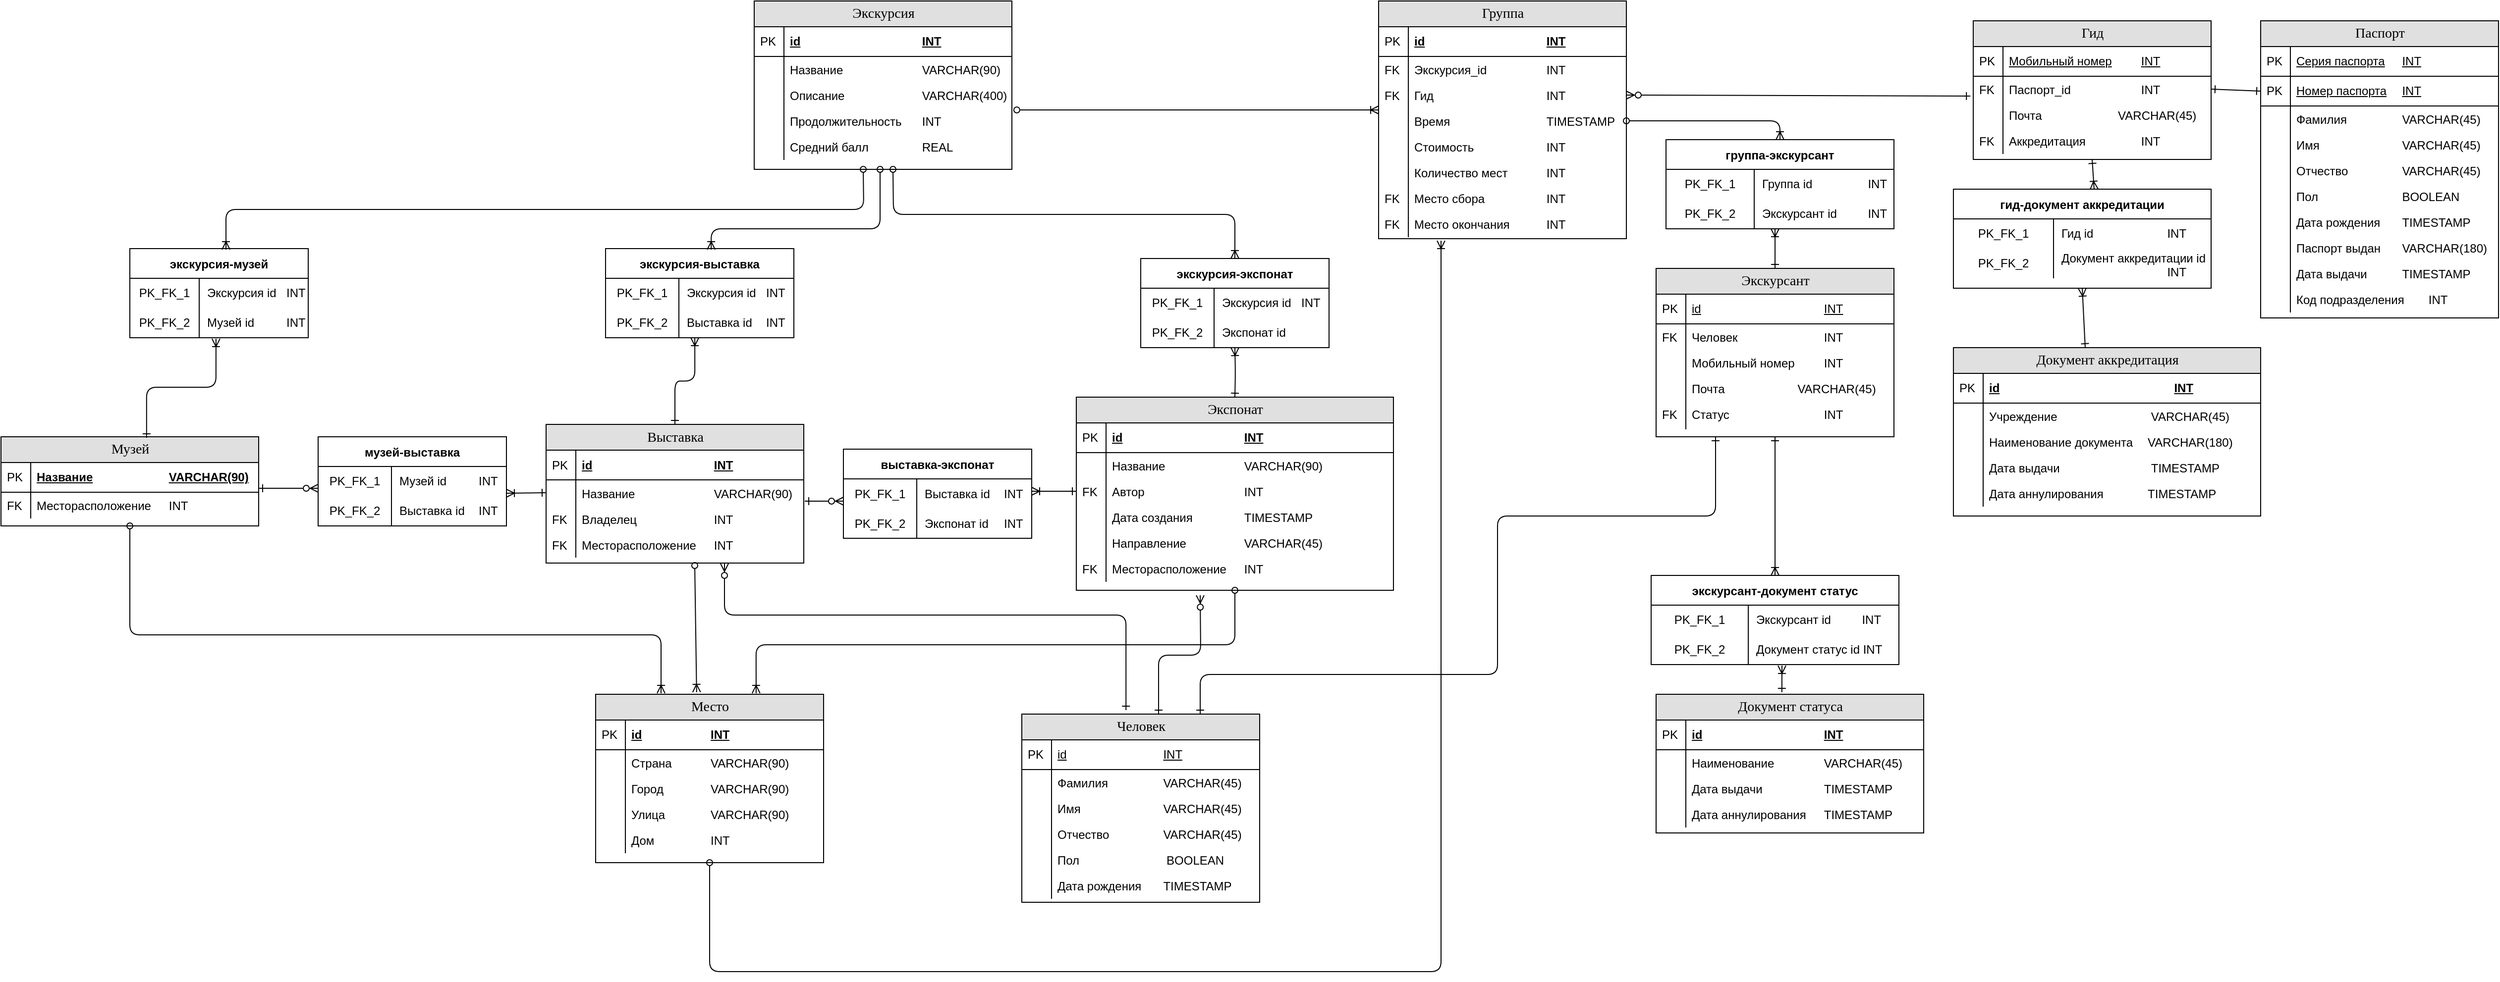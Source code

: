 <mxfile version="15.5.8" type="device"><diagram name="Page-1" id="e56a1550-8fbb-45ad-956c-1786394a9013"><mxGraphModel dx="3766" dy="330" grid="1" gridSize="10" guides="1" tooltips="1" connect="1" arrows="1" fold="1" page="1" pageScale="1" pageWidth="1100" pageHeight="850" background="none" math="0" shadow="0"><root><mxCell id="0"/><mxCell id="1" parent="0"/><mxCell id="u1jYamHM47Ln7ukONdPh-6" value="Экскурсия" style="swimlane;html=1;fontStyle=0;childLayout=stackLayout;horizontal=1;startSize=26;fillColor=#e0e0e0;horizontalStack=0;resizeParent=1;resizeLast=0;collapsible=1;marginBottom=0;swimlaneFillColor=#ffffff;align=center;rounded=0;shadow=0;comic=0;labelBackgroundColor=none;strokeWidth=1;fontFamily=Verdana;fontSize=14;swimlaneLine=1;" parent="1" vertex="1"><mxGeometry x="180" y="910" width="260" height="170" as="geometry"/></mxCell><mxCell id="u1jYamHM47Ln7ukONdPh-7" value="id&lt;span style=&quot;white-space: pre&quot;&gt;&#9;&lt;/span&gt;&lt;span style=&quot;white-space: pre&quot;&gt;&#9;&lt;/span&gt;&lt;span style=&quot;white-space: pre&quot;&gt;&#9;&lt;/span&gt;&lt;span style=&quot;white-space: pre&quot;&gt;&#9;&lt;/span&gt;&lt;span style=&quot;white-space: pre&quot;&gt;&#9;&lt;/span&gt;INT" style="shape=partialRectangle;top=0;left=0;right=0;bottom=1;html=1;align=left;verticalAlign=middle;fillColor=none;spacingLeft=34;spacingRight=4;whiteSpace=wrap;overflow=hidden;rotatable=0;points=[[0,0.5],[1,0.5]];portConstraint=eastwest;dropTarget=0;fontStyle=5;" parent="u1jYamHM47Ln7ukONdPh-6" vertex="1"><mxGeometry y="26" width="260" height="30" as="geometry"/></mxCell><mxCell id="u1jYamHM47Ln7ukONdPh-8" value="PK" style="shape=partialRectangle;top=0;left=0;bottom=0;html=1;fillColor=none;align=left;verticalAlign=middle;spacingLeft=4;spacingRight=4;whiteSpace=wrap;overflow=hidden;rotatable=0;points=[];portConstraint=eastwest;part=1;" parent="u1jYamHM47Ln7ukONdPh-7" vertex="1" connectable="0"><mxGeometry width="30" height="30" as="geometry"/></mxCell><mxCell id="u1jYamHM47Ln7ukONdPh-207" value="Название&lt;span style=&quot;white-space: pre&quot;&gt;&#9;&lt;/span&gt;&lt;span style=&quot;white-space: pre&quot;&gt;&#9;&lt;/span&gt;&lt;span style=&quot;white-space: pre&quot;&gt;&#9;&lt;/span&gt;VARCHAR(90)" style="shape=partialRectangle;top=0;left=0;right=0;bottom=0;html=1;align=left;verticalAlign=top;fillColor=none;spacingLeft=34;spacingRight=4;whiteSpace=wrap;overflow=hidden;rotatable=0;points=[[0,0.5],[1,0.5]];portConstraint=eastwest;dropTarget=0;" parent="u1jYamHM47Ln7ukONdPh-6" vertex="1"><mxGeometry y="56" width="260" height="26" as="geometry"/></mxCell><mxCell id="u1jYamHM47Ln7ukONdPh-208" value="" style="shape=partialRectangle;top=0;left=0;bottom=0;html=1;fillColor=none;align=left;verticalAlign=top;spacingLeft=4;spacingRight=4;whiteSpace=wrap;overflow=hidden;rotatable=0;points=[];portConstraint=eastwest;part=1;" parent="u1jYamHM47Ln7ukONdPh-207" vertex="1" connectable="0"><mxGeometry width="30" height="26" as="geometry"/></mxCell><mxCell id="u1jYamHM47Ln7ukONdPh-209" value="Описание&lt;span style=&quot;white-space: pre&quot;&gt;&#9;&lt;/span&gt;&lt;span style=&quot;white-space: pre&quot;&gt;&#9;&lt;/span&gt;&lt;span style=&quot;white-space: pre&quot;&gt;&#9;&lt;/span&gt;VARCHAR(400)" style="shape=partialRectangle;top=0;left=0;right=0;bottom=0;html=1;align=left;verticalAlign=top;fillColor=none;spacingLeft=34;spacingRight=4;whiteSpace=wrap;overflow=hidden;rotatable=0;points=[[0,0.5],[1,0.5]];portConstraint=eastwest;dropTarget=0;" parent="u1jYamHM47Ln7ukONdPh-6" vertex="1"><mxGeometry y="82" width="260" height="26" as="geometry"/></mxCell><mxCell id="u1jYamHM47Ln7ukONdPh-210" value="" style="shape=partialRectangle;top=0;left=0;bottom=0;html=1;fillColor=none;align=left;verticalAlign=top;spacingLeft=4;spacingRight=4;whiteSpace=wrap;overflow=hidden;rotatable=0;points=[];portConstraint=eastwest;part=1;" parent="u1jYamHM47Ln7ukONdPh-209" vertex="1" connectable="0"><mxGeometry width="30" height="26" as="geometry"/></mxCell><mxCell id="u1jYamHM47Ln7ukONdPh-142" value="Продолжительность&lt;span style=&quot;white-space: pre&quot;&gt;&#9;&lt;/span&gt;INT" style="shape=partialRectangle;top=0;left=0;right=0;bottom=0;html=1;align=left;verticalAlign=top;fillColor=none;spacingLeft=34;spacingRight=4;whiteSpace=wrap;overflow=hidden;rotatable=0;points=[[0,0.5],[1,0.5]];portConstraint=eastwest;dropTarget=0;" parent="u1jYamHM47Ln7ukONdPh-6" vertex="1"><mxGeometry y="108" width="260" height="26" as="geometry"/></mxCell><mxCell id="u1jYamHM47Ln7ukONdPh-143" value="" style="shape=partialRectangle;top=0;left=0;bottom=0;html=1;fillColor=none;align=left;verticalAlign=top;spacingLeft=4;spacingRight=4;whiteSpace=wrap;overflow=hidden;rotatable=0;points=[];portConstraint=eastwest;part=1;" parent="u1jYamHM47Ln7ukONdPh-142" vertex="1" connectable="0"><mxGeometry width="30" height="26" as="geometry"/></mxCell><mxCell id="u1jYamHM47Ln7ukONdPh-193" value="Средний балл&lt;span style=&quot;white-space: pre&quot;&gt;&#9;&lt;/span&gt;&lt;span style=&quot;white-space: pre&quot;&gt;&#9;&lt;/span&gt;REAL" style="shape=partialRectangle;top=0;left=0;right=0;bottom=0;html=1;align=left;verticalAlign=top;fillColor=none;spacingLeft=34;spacingRight=4;whiteSpace=wrap;overflow=hidden;rotatable=0;points=[[0,0.5],[1,0.5]];portConstraint=eastwest;dropTarget=0;" parent="u1jYamHM47Ln7ukONdPh-6" vertex="1"><mxGeometry y="134" width="260" height="26" as="geometry"/></mxCell><mxCell id="u1jYamHM47Ln7ukONdPh-194" value="" style="shape=partialRectangle;top=0;left=0;bottom=0;html=1;fillColor=none;align=left;verticalAlign=top;spacingLeft=4;spacingRight=4;whiteSpace=wrap;overflow=hidden;rotatable=0;points=[];portConstraint=eastwest;part=1;" parent="u1jYamHM47Ln7ukONdPh-193" vertex="1" connectable="0"><mxGeometry width="30" height="26" as="geometry"/></mxCell><mxCell id="u1jYamHM47Ln7ukONdPh-17" value="Группа" style="swimlane;html=1;fontStyle=0;childLayout=stackLayout;horizontal=1;startSize=26;fillColor=#e0e0e0;horizontalStack=0;resizeParent=1;resizeLast=0;collapsible=1;marginBottom=0;swimlaneFillColor=#ffffff;align=center;rounded=0;shadow=0;comic=0;labelBackgroundColor=none;strokeWidth=1;fontFamily=Verdana;fontSize=14;swimlaneLine=1;" parent="1" vertex="1"><mxGeometry x="810" y="910" width="250" height="240" as="geometry"/></mxCell><mxCell id="u1jYamHM47Ln7ukONdPh-18" value="id&lt;span style=&quot;white-space: pre&quot;&gt;&#9;&lt;/span&gt;&lt;span style=&quot;white-space: pre&quot;&gt;&#9;&lt;/span&gt;&lt;span style=&quot;white-space: pre&quot;&gt;&#9;&lt;/span&gt;&lt;span style=&quot;white-space: pre&quot;&gt;&#9;&lt;span style=&quot;white-space: pre&quot;&gt;&#9;&lt;/span&gt;&lt;/span&gt;INT" style="shape=partialRectangle;top=0;left=0;right=0;bottom=1;html=1;align=left;verticalAlign=middle;fillColor=none;spacingLeft=34;spacingRight=4;whiteSpace=wrap;overflow=hidden;rotatable=0;points=[[0,0.5],[1,0.5]];portConstraint=eastwest;dropTarget=0;fontStyle=5;" parent="u1jYamHM47Ln7ukONdPh-17" vertex="1"><mxGeometry y="26" width="250" height="30" as="geometry"/></mxCell><mxCell id="u1jYamHM47Ln7ukONdPh-19" value="PK" style="shape=partialRectangle;top=0;left=0;bottom=0;html=1;fillColor=none;align=left;verticalAlign=middle;spacingLeft=4;spacingRight=4;whiteSpace=wrap;overflow=hidden;rotatable=0;points=[];portConstraint=eastwest;part=1;" parent="u1jYamHM47Ln7ukONdPh-18" vertex="1" connectable="0"><mxGeometry width="30" height="30" as="geometry"/></mxCell><mxCell id="u1jYamHM47Ln7ukONdPh-203" value="Экскурсия_id&lt;span style=&quot;white-space: pre&quot;&gt;&#9;&lt;/span&gt;&lt;span style=&quot;white-space: pre&quot;&gt;&#9;&lt;/span&gt;&lt;span style=&quot;white-space: pre&quot;&gt;&#9;&lt;/span&gt;INT" style="shape=partialRectangle;top=0;left=0;right=0;bottom=0;html=1;align=left;verticalAlign=top;fillColor=none;spacingLeft=34;spacingRight=4;whiteSpace=wrap;overflow=hidden;rotatable=0;points=[[0,0.5],[1,0.5]];portConstraint=eastwest;dropTarget=0;" parent="u1jYamHM47Ln7ukONdPh-17" vertex="1"><mxGeometry y="56" width="250" height="26" as="geometry"/></mxCell><mxCell id="u1jYamHM47Ln7ukONdPh-204" value="FK" style="shape=partialRectangle;top=0;left=0;bottom=0;html=1;fillColor=none;align=left;verticalAlign=top;spacingLeft=4;spacingRight=4;whiteSpace=wrap;overflow=hidden;rotatable=0;points=[];portConstraint=eastwest;part=1;" parent="u1jYamHM47Ln7ukONdPh-203" vertex="1" connectable="0"><mxGeometry width="30" height="26" as="geometry"/></mxCell><mxCell id="u1jYamHM47Ln7ukONdPh-144" value="Гид&lt;span style=&quot;white-space: pre&quot;&gt;&#9;&lt;/span&gt;&lt;span style=&quot;white-space: pre&quot;&gt;&#9;&lt;/span&gt;&lt;span style=&quot;white-space: pre&quot;&gt;&#9;&lt;/span&gt;&lt;span style=&quot;white-space: pre&quot;&gt;&#9;&lt;/span&gt;&lt;span style=&quot;white-space: pre&quot;&gt;&#9;&lt;/span&gt;INT" style="shape=partialRectangle;top=0;left=0;right=0;bottom=0;html=1;align=left;verticalAlign=top;fillColor=none;spacingLeft=34;spacingRight=4;whiteSpace=wrap;overflow=hidden;rotatable=0;points=[[0,0.5],[1,0.5]];portConstraint=eastwest;dropTarget=0;" parent="u1jYamHM47Ln7ukONdPh-17" vertex="1"><mxGeometry y="82" width="250" height="26" as="geometry"/></mxCell><mxCell id="u1jYamHM47Ln7ukONdPh-145" value="FK" style="shape=partialRectangle;top=0;left=0;bottom=0;html=1;fillColor=none;align=left;verticalAlign=top;spacingLeft=4;spacingRight=4;whiteSpace=wrap;overflow=hidden;rotatable=0;points=[];portConstraint=eastwest;part=1;" parent="u1jYamHM47Ln7ukONdPh-144" vertex="1" connectable="0"><mxGeometry width="30" height="26" as="geometry"/></mxCell><mxCell id="u1jYamHM47Ln7ukONdPh-148" value="Время&lt;span style=&quot;white-space: pre&quot;&gt;&#9;&lt;/span&gt;&lt;span style=&quot;white-space: pre&quot;&gt;&#9;&lt;/span&gt;&lt;span style=&quot;white-space: pre&quot;&gt;&#9;&lt;/span&gt;&lt;span style=&quot;white-space: pre&quot;&gt;&#9;&lt;/span&gt;TIMESTAMP" style="shape=partialRectangle;top=0;left=0;right=0;bottom=0;html=1;align=left;verticalAlign=top;fillColor=none;spacingLeft=34;spacingRight=4;whiteSpace=wrap;overflow=hidden;rotatable=0;points=[[0,0.5],[1,0.5]];portConstraint=eastwest;dropTarget=0;" parent="u1jYamHM47Ln7ukONdPh-17" vertex="1"><mxGeometry y="108" width="250" height="26" as="geometry"/></mxCell><mxCell id="u1jYamHM47Ln7ukONdPh-149" value="" style="shape=partialRectangle;top=0;left=0;bottom=0;html=1;fillColor=none;align=left;verticalAlign=top;spacingLeft=4;spacingRight=4;whiteSpace=wrap;overflow=hidden;rotatable=0;points=[];portConstraint=eastwest;part=1;" parent="u1jYamHM47Ln7ukONdPh-148" vertex="1" connectable="0"><mxGeometry width="30" height="26" as="geometry"/></mxCell><mxCell id="u1jYamHM47Ln7ukONdPh-146" value="Стоимость&lt;span style=&quot;white-space: pre&quot;&gt;&#9;&lt;/span&gt;&lt;span style=&quot;white-space: pre&quot;&gt;&#9;&lt;/span&gt;&lt;span style=&quot;white-space: pre&quot;&gt;&#9;&lt;/span&gt;INT" style="shape=partialRectangle;top=0;left=0;right=0;bottom=0;html=1;align=left;verticalAlign=top;fillColor=none;spacingLeft=34;spacingRight=4;whiteSpace=wrap;overflow=hidden;rotatable=0;points=[[0,0.5],[1,0.5]];portConstraint=eastwest;dropTarget=0;" parent="u1jYamHM47Ln7ukONdPh-17" vertex="1"><mxGeometry y="134" width="250" height="26" as="geometry"/></mxCell><mxCell id="u1jYamHM47Ln7ukONdPh-147" value="" style="shape=partialRectangle;top=0;left=0;bottom=0;html=1;fillColor=none;align=left;verticalAlign=top;spacingLeft=4;spacingRight=4;whiteSpace=wrap;overflow=hidden;rotatable=0;points=[];portConstraint=eastwest;part=1;" parent="u1jYamHM47Ln7ukONdPh-146" vertex="1" connectable="0"><mxGeometry width="30" height="26" as="geometry"/></mxCell><mxCell id="u1jYamHM47Ln7ukONdPh-183" value="Количество мест&amp;nbsp;&lt;span style=&quot;white-space: pre&quot;&gt;&#9;&lt;/span&gt;&lt;span style=&quot;white-space: pre&quot;&gt;&#9;&lt;/span&gt;INT" style="shape=partialRectangle;top=0;left=0;right=0;bottom=0;html=1;align=left;verticalAlign=top;fillColor=none;spacingLeft=34;spacingRight=4;whiteSpace=wrap;overflow=hidden;rotatable=0;points=[[0,0.5],[1,0.5]];portConstraint=eastwest;dropTarget=0;" parent="u1jYamHM47Ln7ukONdPh-17" vertex="1"><mxGeometry y="160" width="250" height="26" as="geometry"/></mxCell><mxCell id="u1jYamHM47Ln7ukONdPh-184" value="" style="shape=partialRectangle;top=0;left=0;bottom=0;html=1;fillColor=none;align=left;verticalAlign=top;spacingLeft=4;spacingRight=4;whiteSpace=wrap;overflow=hidden;rotatable=0;points=[];portConstraint=eastwest;part=1;" parent="u1jYamHM47Ln7ukONdPh-183" vertex="1" connectable="0"><mxGeometry width="30" height="26" as="geometry"/></mxCell><mxCell id="u1jYamHM47Ln7ukONdPh-212" value="Место сбора&lt;span style=&quot;white-space: pre&quot;&gt;&#9;&lt;/span&gt;&lt;span style=&quot;white-space: pre&quot;&gt;&#9;&lt;/span&gt;&lt;span style=&quot;white-space: pre&quot;&gt;&#9;&lt;/span&gt;INT" style="shape=partialRectangle;top=0;left=0;right=0;bottom=0;html=1;align=left;verticalAlign=top;fillColor=none;spacingLeft=34;spacingRight=4;whiteSpace=wrap;overflow=hidden;rotatable=0;points=[[0,0.5],[1,0.5]];portConstraint=eastwest;dropTarget=0;" parent="u1jYamHM47Ln7ukONdPh-17" vertex="1"><mxGeometry y="186" width="250" height="26" as="geometry"/></mxCell><mxCell id="u1jYamHM47Ln7ukONdPh-213" value="FK&lt;br&gt;" style="shape=partialRectangle;top=0;left=0;bottom=0;html=1;fillColor=none;align=left;verticalAlign=top;spacingLeft=4;spacingRight=4;whiteSpace=wrap;overflow=hidden;rotatable=0;points=[];portConstraint=eastwest;part=1;" parent="u1jYamHM47Ln7ukONdPh-212" vertex="1" connectable="0"><mxGeometry width="30" height="26" as="geometry"/></mxCell><mxCell id="u1jYamHM47Ln7ukONdPh-214" value="Место окончания&lt;span style=&quot;white-space: pre&quot;&gt;&#9;&lt;/span&gt;&lt;span style=&quot;white-space: pre&quot;&gt;&#9;&lt;/span&gt;INT" style="shape=partialRectangle;top=0;left=0;right=0;bottom=0;html=1;align=left;verticalAlign=top;fillColor=none;spacingLeft=34;spacingRight=4;whiteSpace=wrap;overflow=hidden;rotatable=0;points=[[0,0.5],[1,0.5]];portConstraint=eastwest;dropTarget=0;" parent="u1jYamHM47Ln7ukONdPh-17" vertex="1"><mxGeometry y="212" width="250" height="26" as="geometry"/></mxCell><mxCell id="u1jYamHM47Ln7ukONdPh-215" value="FK&lt;br&gt;" style="shape=partialRectangle;top=0;left=0;bottom=0;html=1;fillColor=none;align=left;verticalAlign=top;spacingLeft=4;spacingRight=4;whiteSpace=wrap;overflow=hidden;rotatable=0;points=[];portConstraint=eastwest;part=1;" parent="u1jYamHM47Ln7ukONdPh-214" vertex="1" connectable="0"><mxGeometry width="30" height="26" as="geometry"/></mxCell><mxCell id="u1jYamHM47Ln7ukONdPh-24" value="Музей" style="swimlane;html=1;fontStyle=0;childLayout=stackLayout;horizontal=1;startSize=26;fillColor=#e0e0e0;horizontalStack=0;resizeParent=1;resizeLast=0;collapsible=1;marginBottom=0;swimlaneFillColor=#ffffff;align=center;rounded=0;shadow=0;comic=0;labelBackgroundColor=none;strokeWidth=1;fontFamily=Verdana;fontSize=14;swimlaneLine=1;" parent="1" vertex="1"><mxGeometry x="-580" y="1350" width="260" height="90" as="geometry"/></mxCell><mxCell id="u1jYamHM47Ln7ukONdPh-25" value="Название&lt;span style=&quot;white-space: pre&quot;&gt;&#9;&lt;/span&gt;&lt;span style=&quot;white-space: pre&quot;&gt;&#9;&lt;/span&gt;&lt;span style=&quot;white-space: pre&quot;&gt;&#9;&lt;/span&gt;VARCHAR(90)" style="shape=partialRectangle;top=0;left=0;right=0;bottom=1;html=1;align=left;verticalAlign=middle;fillColor=none;spacingLeft=34;spacingRight=4;whiteSpace=wrap;overflow=hidden;rotatable=0;points=[[0,0.5],[1,0.5]];portConstraint=eastwest;dropTarget=0;fontStyle=5;" parent="u1jYamHM47Ln7ukONdPh-24" vertex="1"><mxGeometry y="26" width="260" height="30" as="geometry"/></mxCell><mxCell id="u1jYamHM47Ln7ukONdPh-26" value="PK" style="shape=partialRectangle;top=0;left=0;bottom=0;html=1;fillColor=none;align=left;verticalAlign=middle;spacingLeft=4;spacingRight=4;whiteSpace=wrap;overflow=hidden;rotatable=0;points=[];portConstraint=eastwest;part=1;" parent="u1jYamHM47Ln7ukONdPh-25" vertex="1" connectable="0"><mxGeometry width="30" height="30" as="geometry"/></mxCell><mxCell id="u1jYamHM47Ln7ukONdPh-232" value="Месторасположение&lt;span style=&quot;white-space: pre&quot;&gt;&#9;&lt;/span&gt;INT" style="shape=partialRectangle;top=0;left=0;right=0;bottom=0;html=1;align=left;verticalAlign=top;fillColor=none;spacingLeft=34;spacingRight=4;whiteSpace=wrap;overflow=hidden;rotatable=0;points=[[0,0.5],[1,0.5]];portConstraint=eastwest;dropTarget=0;" parent="u1jYamHM47Ln7ukONdPh-24" vertex="1"><mxGeometry y="56" width="260" height="26" as="geometry"/></mxCell><mxCell id="u1jYamHM47Ln7ukONdPh-233" value="FK" style="shape=partialRectangle;top=0;left=0;bottom=0;html=1;fillColor=none;align=left;verticalAlign=top;spacingLeft=4;spacingRight=4;whiteSpace=wrap;overflow=hidden;rotatable=0;points=[];portConstraint=eastwest;part=1;" parent="u1jYamHM47Ln7ukONdPh-232" vertex="1" connectable="0"><mxGeometry width="30" height="26" as="geometry"/></mxCell><mxCell id="u1jYamHM47Ln7ukONdPh-40" value="Выставка" style="swimlane;html=1;fontStyle=0;childLayout=stackLayout;horizontal=1;startSize=26;fillColor=#e0e0e0;horizontalStack=0;resizeParent=1;resizeLast=0;collapsible=1;marginBottom=0;swimlaneFillColor=#ffffff;align=center;rounded=0;shadow=0;comic=0;labelBackgroundColor=none;strokeWidth=1;fontFamily=Verdana;fontSize=14;swimlaneLine=1;" parent="1" vertex="1"><mxGeometry x="-30" y="1337.5" width="260" height="140" as="geometry"/></mxCell><mxCell id="u1jYamHM47Ln7ukONdPh-41" value="id&lt;span style=&quot;white-space: pre&quot;&gt;&#9;&lt;/span&gt;&lt;span style=&quot;white-space: pre&quot;&gt;&#9;&lt;/span&gt;&lt;span style=&quot;white-space: pre&quot;&gt;&#9;&lt;/span&gt;&lt;span style=&quot;white-space: pre&quot;&gt;&#9;&lt;/span&gt;&lt;span style=&quot;white-space: pre&quot;&gt;&#9;&lt;/span&gt;INT" style="shape=partialRectangle;top=0;left=0;right=0;bottom=1;html=1;align=left;verticalAlign=middle;fillColor=none;spacingLeft=34;spacingRight=4;whiteSpace=wrap;overflow=hidden;rotatable=0;points=[[0,0.5],[1,0.5]];portConstraint=eastwest;dropTarget=0;fontStyle=5;" parent="u1jYamHM47Ln7ukONdPh-40" vertex="1"><mxGeometry y="26" width="260" height="30" as="geometry"/></mxCell><mxCell id="u1jYamHM47Ln7ukONdPh-42" value="PK" style="shape=partialRectangle;top=0;left=0;bottom=0;html=1;fillColor=none;align=left;verticalAlign=middle;spacingLeft=4;spacingRight=4;whiteSpace=wrap;overflow=hidden;rotatable=0;points=[];portConstraint=eastwest;part=1;" parent="u1jYamHM47Ln7ukONdPh-41" vertex="1" connectable="0"><mxGeometry width="30" height="30" as="geometry"/></mxCell><mxCell id="u1jYamHM47Ln7ukONdPh-43" value="Название&lt;span style=&quot;white-space: pre&quot;&gt;&#9;&lt;/span&gt;&lt;span style=&quot;white-space: pre&quot;&gt;&#9;&lt;/span&gt;&lt;span style=&quot;white-space: pre&quot;&gt;&#9;&lt;/span&gt;VARCHAR(90)" style="shape=partialRectangle;top=0;left=0;right=0;bottom=0;html=1;align=left;verticalAlign=top;fillColor=none;spacingLeft=34;spacingRight=4;whiteSpace=wrap;overflow=hidden;rotatable=0;points=[[0,0.5],[1,0.5]];portConstraint=eastwest;dropTarget=0;" parent="u1jYamHM47Ln7ukONdPh-40" vertex="1"><mxGeometry y="56" width="260" height="26" as="geometry"/></mxCell><mxCell id="u1jYamHM47Ln7ukONdPh-44" value="" style="shape=partialRectangle;top=0;left=0;bottom=0;html=1;fillColor=none;align=left;verticalAlign=top;spacingLeft=4;spacingRight=4;whiteSpace=wrap;overflow=hidden;rotatable=0;points=[];portConstraint=eastwest;part=1;" parent="u1jYamHM47Ln7ukONdPh-43" vertex="1" connectable="0"><mxGeometry width="30" height="26" as="geometry"/></mxCell><mxCell id="u1jYamHM47Ln7ukONdPh-130" value="Владелец&lt;span style=&quot;white-space: pre&quot;&gt;&#9;&lt;/span&gt;&lt;span style=&quot;white-space: pre&quot;&gt;&#9;&lt;/span&gt;&lt;span style=&quot;white-space: pre&quot;&gt;&#9;&lt;/span&gt;INT" style="shape=partialRectangle;top=0;left=0;right=0;bottom=0;html=1;align=left;verticalAlign=top;fillColor=none;spacingLeft=34;spacingRight=4;whiteSpace=wrap;overflow=hidden;rotatable=0;points=[[0,0.5],[1,0.5]];portConstraint=eastwest;dropTarget=0;" parent="u1jYamHM47Ln7ukONdPh-40" vertex="1"><mxGeometry y="82" width="260" height="26" as="geometry"/></mxCell><mxCell id="u1jYamHM47Ln7ukONdPh-131" value="FK" style="shape=partialRectangle;top=0;left=0;bottom=0;html=1;fillColor=none;align=left;verticalAlign=top;spacingLeft=4;spacingRight=4;whiteSpace=wrap;overflow=hidden;rotatable=0;points=[];portConstraint=eastwest;part=1;" parent="u1jYamHM47Ln7ukONdPh-130" vertex="1" connectable="0"><mxGeometry width="30" height="26" as="geometry"/></mxCell><mxCell id="u1jYamHM47Ln7ukONdPh-230" value="Месторасположение&lt;span style=&quot;white-space: pre&quot;&gt;&#9;&lt;/span&gt;INT" style="shape=partialRectangle;top=0;left=0;right=0;bottom=0;html=1;align=left;verticalAlign=top;fillColor=none;spacingLeft=34;spacingRight=4;whiteSpace=wrap;overflow=hidden;rotatable=0;points=[[0,0.5],[1,0.5]];portConstraint=eastwest;dropTarget=0;" parent="u1jYamHM47Ln7ukONdPh-40" vertex="1"><mxGeometry y="108" width="260" height="26" as="geometry"/></mxCell><mxCell id="u1jYamHM47Ln7ukONdPh-231" value="FK" style="shape=partialRectangle;top=0;left=0;bottom=0;html=1;fillColor=none;align=left;verticalAlign=top;spacingLeft=4;spacingRight=4;whiteSpace=wrap;overflow=hidden;rotatable=0;points=[];portConstraint=eastwest;part=1;" parent="u1jYamHM47Ln7ukONdPh-230" vertex="1" connectable="0"><mxGeometry width="30" height="26" as="geometry"/></mxCell><mxCell id="u1jYamHM47Ln7ukONdPh-45" value="Экспонат" style="swimlane;html=1;fontStyle=0;childLayout=stackLayout;horizontal=1;startSize=26;fillColor=#e0e0e0;horizontalStack=0;resizeParent=1;resizeLast=0;collapsible=1;marginBottom=0;swimlaneFillColor=#ffffff;align=center;rounded=0;shadow=0;comic=0;labelBackgroundColor=none;strokeWidth=1;fontFamily=Verdana;fontSize=14;swimlaneLine=1;" parent="1" vertex="1"><mxGeometry x="505" y="1310" width="320" height="195" as="geometry"/></mxCell><mxCell id="u1jYamHM47Ln7ukONdPh-46" value="id&lt;span style=&quot;white-space: pre&quot;&gt;&#9;&lt;/span&gt;&lt;span style=&quot;white-space: pre&quot;&gt;&#9;&lt;/span&gt;&lt;span style=&quot;white-space: pre&quot;&gt;&#9;&lt;/span&gt;&lt;span style=&quot;white-space: pre&quot;&gt;&#9;&lt;/span&gt;&lt;span style=&quot;white-space: pre&quot;&gt;&#9;&lt;/span&gt;INT" style="shape=partialRectangle;top=0;left=0;right=0;bottom=1;html=1;align=left;verticalAlign=middle;fillColor=none;spacingLeft=34;spacingRight=4;whiteSpace=wrap;overflow=hidden;rotatable=0;points=[[0,0.5],[1,0.5]];portConstraint=eastwest;dropTarget=0;fontStyle=5;" parent="u1jYamHM47Ln7ukONdPh-45" vertex="1"><mxGeometry y="26" width="320" height="30" as="geometry"/></mxCell><mxCell id="u1jYamHM47Ln7ukONdPh-47" value="PK" style="shape=partialRectangle;top=0;left=0;bottom=0;html=1;fillColor=none;align=left;verticalAlign=middle;spacingLeft=4;spacingRight=4;whiteSpace=wrap;overflow=hidden;rotatable=0;points=[];portConstraint=eastwest;part=1;" parent="u1jYamHM47Ln7ukONdPh-46" vertex="1" connectable="0"><mxGeometry width="30" height="30" as="geometry"/></mxCell><mxCell id="u1jYamHM47Ln7ukONdPh-48" value="Название&lt;span style=&quot;white-space: pre&quot;&gt;&#9;&lt;/span&gt;&lt;span style=&quot;white-space: pre&quot;&gt;&#9;&lt;/span&gt;&lt;span style=&quot;white-space: pre&quot;&gt;&#9;&lt;/span&gt;VARCHAR(90)" style="shape=partialRectangle;top=0;left=0;right=0;bottom=0;html=1;align=left;verticalAlign=top;fillColor=none;spacingLeft=34;spacingRight=4;whiteSpace=wrap;overflow=hidden;rotatable=0;points=[[0,0.5],[1,0.5]];portConstraint=eastwest;dropTarget=0;" parent="u1jYamHM47Ln7ukONdPh-45" vertex="1"><mxGeometry y="56" width="320" height="26" as="geometry"/></mxCell><mxCell id="u1jYamHM47Ln7ukONdPh-49" value="" style="shape=partialRectangle;top=0;left=0;bottom=0;html=1;fillColor=none;align=left;verticalAlign=top;spacingLeft=4;spacingRight=4;whiteSpace=wrap;overflow=hidden;rotatable=0;points=[];portConstraint=eastwest;part=1;" parent="u1jYamHM47Ln7ukONdPh-48" vertex="1" connectable="0"><mxGeometry width="30" height="26" as="geometry"/></mxCell><mxCell id="u1jYamHM47Ln7ukONdPh-124" value="Автор&lt;span style=&quot;white-space: pre&quot;&gt;&#9;&lt;/span&gt;&lt;span style=&quot;white-space: pre&quot;&gt;&#9;&lt;/span&gt;&lt;span style=&quot;white-space: pre&quot;&gt;&#9;&lt;/span&gt;&lt;span style=&quot;white-space: pre&quot;&gt;&#9;&lt;/span&gt;INT" style="shape=partialRectangle;top=0;left=0;right=0;bottom=0;html=1;align=left;verticalAlign=top;fillColor=none;spacingLeft=34;spacingRight=4;whiteSpace=wrap;overflow=hidden;rotatable=0;points=[[0,0.5],[1,0.5]];portConstraint=eastwest;dropTarget=0;" parent="u1jYamHM47Ln7ukONdPh-45" vertex="1"><mxGeometry y="82" width="320" height="26" as="geometry"/></mxCell><mxCell id="u1jYamHM47Ln7ukONdPh-125" value="FK" style="shape=partialRectangle;top=0;left=0;bottom=0;html=1;fillColor=none;align=left;verticalAlign=top;spacingLeft=4;spacingRight=4;whiteSpace=wrap;overflow=hidden;rotatable=0;points=[];portConstraint=eastwest;part=1;" parent="u1jYamHM47Ln7ukONdPh-124" vertex="1" connectable="0"><mxGeometry width="30" height="26" as="geometry"/></mxCell><mxCell id="u1jYamHM47Ln7ukONdPh-126" value="Дата создания&lt;span style=&quot;white-space: pre&quot;&gt;&#9;&lt;/span&gt;&lt;span style=&quot;white-space: pre&quot;&gt;&#9;&lt;/span&gt;TIMESTAMP" style="shape=partialRectangle;top=0;left=0;right=0;bottom=0;html=1;align=left;verticalAlign=top;fillColor=none;spacingLeft=34;spacingRight=4;whiteSpace=wrap;overflow=hidden;rotatable=0;points=[[0,0.5],[1,0.5]];portConstraint=eastwest;dropTarget=0;" parent="u1jYamHM47Ln7ukONdPh-45" vertex="1"><mxGeometry y="108" width="320" height="26" as="geometry"/></mxCell><mxCell id="u1jYamHM47Ln7ukONdPh-127" value="" style="shape=partialRectangle;top=0;left=0;bottom=0;html=1;fillColor=none;align=left;verticalAlign=top;spacingLeft=4;spacingRight=4;whiteSpace=wrap;overflow=hidden;rotatable=0;points=[];portConstraint=eastwest;part=1;" parent="u1jYamHM47Ln7ukONdPh-126" vertex="1" connectable="0"><mxGeometry width="30" height="26" as="geometry"/></mxCell><mxCell id="u1jYamHM47Ln7ukONdPh-128" value="Направление&lt;span style=&quot;white-space: pre&quot;&gt;&#9;&lt;/span&gt;&lt;span style=&quot;white-space: pre&quot;&gt;&#9;&lt;/span&gt;&lt;span style=&quot;white-space: pre&quot;&gt;&#9;&lt;/span&gt;VARCHAR(45)" style="shape=partialRectangle;top=0;left=0;right=0;bottom=0;html=1;align=left;verticalAlign=top;fillColor=none;spacingLeft=34;spacingRight=4;whiteSpace=wrap;overflow=hidden;rotatable=0;points=[[0,0.5],[1,0.5]];portConstraint=eastwest;dropTarget=0;" parent="u1jYamHM47Ln7ukONdPh-45" vertex="1"><mxGeometry y="134" width="320" height="26" as="geometry"/></mxCell><mxCell id="u1jYamHM47Ln7ukONdPh-129" value="" style="shape=partialRectangle;top=0;left=0;bottom=0;html=1;fillColor=none;align=left;verticalAlign=top;spacingLeft=4;spacingRight=4;whiteSpace=wrap;overflow=hidden;rotatable=0;points=[];portConstraint=eastwest;part=1;" parent="u1jYamHM47Ln7ukONdPh-128" vertex="1" connectable="0"><mxGeometry width="30" height="26" as="geometry"/></mxCell><mxCell id="u1jYamHM47Ln7ukONdPh-134" value="Месторасположение&lt;span style=&quot;white-space: pre&quot;&gt;&#9;&lt;/span&gt;INT" style="shape=partialRectangle;top=0;left=0;right=0;bottom=0;html=1;align=left;verticalAlign=top;fillColor=none;spacingLeft=34;spacingRight=4;whiteSpace=wrap;overflow=hidden;rotatable=0;points=[[0,0.5],[1,0.5]];portConstraint=eastwest;dropTarget=0;" parent="u1jYamHM47Ln7ukONdPh-45" vertex="1"><mxGeometry y="160" width="320" height="26" as="geometry"/></mxCell><mxCell id="u1jYamHM47Ln7ukONdPh-135" value="FK" style="shape=partialRectangle;top=0;left=0;bottom=0;html=1;fillColor=none;align=left;verticalAlign=top;spacingLeft=4;spacingRight=4;whiteSpace=wrap;overflow=hidden;rotatable=0;points=[];portConstraint=eastwest;part=1;" parent="u1jYamHM47Ln7ukONdPh-134" vertex="1" connectable="0"><mxGeometry width="30" height="26" as="geometry"/></mxCell><mxCell id="u1jYamHM47Ln7ukONdPh-60" value="Документ&amp;nbsp;аккредитация" style="swimlane;html=1;fontStyle=0;childLayout=stackLayout;horizontal=1;startSize=26;fillColor=#e0e0e0;horizontalStack=0;resizeParent=1;resizeLast=0;collapsible=1;marginBottom=0;swimlaneFillColor=#ffffff;align=center;rounded=0;shadow=0;comic=0;labelBackgroundColor=none;strokeWidth=1;fontFamily=Verdana;fontSize=14;swimlaneLine=1;" parent="1" vertex="1"><mxGeometry x="1390" y="1260" width="310" height="170" as="geometry"/></mxCell><mxCell id="u1jYamHM47Ln7ukONdPh-61" value="id&lt;span style=&quot;white-space: pre&quot;&gt;&#9;&lt;/span&gt;&lt;span style=&quot;white-space: pre&quot;&gt;&#9;&lt;/span&gt;&lt;span style=&quot;white-space: pre&quot;&gt;&#9;&lt;/span&gt;&lt;span style=&quot;white-space: pre&quot;&gt;&#9;&lt;/span&gt;&lt;span style=&quot;white-space: pre&quot;&gt;&#9;&lt;span style=&quot;white-space: pre&quot;&gt;&#9;&lt;span style=&quot;white-space: pre&quot;&gt;&#9;&lt;/span&gt;&lt;/span&gt;&lt;/span&gt;INT" style="shape=partialRectangle;top=0;left=0;right=0;bottom=1;html=1;align=left;verticalAlign=middle;fillColor=none;spacingLeft=34;spacingRight=4;whiteSpace=wrap;overflow=hidden;rotatable=0;points=[[0,0.5],[1,0.5]];portConstraint=eastwest;dropTarget=0;fontStyle=5;" parent="u1jYamHM47Ln7ukONdPh-60" vertex="1"><mxGeometry y="26" width="310" height="30" as="geometry"/></mxCell><mxCell id="u1jYamHM47Ln7ukONdPh-62" value="PK" style="shape=partialRectangle;top=0;left=0;bottom=0;html=1;fillColor=none;align=left;verticalAlign=middle;spacingLeft=4;spacingRight=4;whiteSpace=wrap;overflow=hidden;rotatable=0;points=[];portConstraint=eastwest;part=1;" parent="u1jYamHM47Ln7ukONdPh-61" vertex="1" connectable="0"><mxGeometry width="30" height="30" as="geometry"/></mxCell><mxCell id="u1jYamHM47Ln7ukONdPh-63" value="Учреждение&lt;span&gt;&#9;&lt;span style=&quot;white-space: pre&quot;&gt;&#9;&lt;/span&gt;&lt;span style=&quot;white-space: pre&quot;&gt;&#9;&lt;/span&gt;&lt;span style=&quot;white-space: pre&quot;&gt;&#9;&lt;/span&gt;&lt;/span&gt;&lt;span&gt;&#9;&lt;span style=&quot;white-space: pre&quot;&gt;&#9;&lt;/span&gt;&lt;/span&gt;&lt;span&gt;&#9;&lt;/span&gt;&lt;span&gt;&#9;&lt;/span&gt;VARCHAR(45)" style="shape=partialRectangle;top=0;left=0;right=0;bottom=0;html=1;align=left;verticalAlign=top;fillColor=none;spacingLeft=34;spacingRight=4;whiteSpace=wrap;overflow=hidden;rotatable=0;points=[[0,0.5],[1,0.5]];portConstraint=eastwest;dropTarget=0;" parent="u1jYamHM47Ln7ukONdPh-60" vertex="1"><mxGeometry y="56" width="310" height="26" as="geometry"/></mxCell><mxCell id="u1jYamHM47Ln7ukONdPh-64" value="" style="shape=partialRectangle;top=0;left=0;bottom=0;html=1;fillColor=none;align=left;verticalAlign=top;spacingLeft=4;spacingRight=4;whiteSpace=wrap;overflow=hidden;rotatable=0;points=[];portConstraint=eastwest;part=1;" parent="u1jYamHM47Ln7ukONdPh-63" vertex="1" connectable="0"><mxGeometry width="30" height="26" as="geometry"/></mxCell><mxCell id="u1jYamHM47Ln7ukONdPh-205" value="Наименование документа&amp;nbsp;&lt;span style=&quot;white-space: pre&quot;&gt;&#9;&lt;/span&gt;VARCHAR(180)" style="shape=partialRectangle;top=0;left=0;right=0;bottom=0;html=1;align=left;verticalAlign=top;fillColor=none;spacingLeft=34;spacingRight=4;whiteSpace=wrap;overflow=hidden;rotatable=0;points=[[0,0.5],[1,0.5]];portConstraint=eastwest;dropTarget=0;" parent="u1jYamHM47Ln7ukONdPh-60" vertex="1"><mxGeometry y="82" width="310" height="26" as="geometry"/></mxCell><mxCell id="u1jYamHM47Ln7ukONdPh-206" value="" style="shape=partialRectangle;top=0;left=0;bottom=0;html=1;fillColor=none;align=left;verticalAlign=top;spacingLeft=4;spacingRight=4;whiteSpace=wrap;overflow=hidden;rotatable=0;points=[];portConstraint=eastwest;part=1;" parent="u1jYamHM47Ln7ukONdPh-205" vertex="1" connectable="0"><mxGeometry width="30" height="26" as="geometry"/></mxCell><mxCell id="u1jYamHM47Ln7ukONdPh-247" value="Дата выдачи&lt;span&gt;&#9;&lt;span style=&quot;white-space: pre&quot;&gt;&#9;&lt;/span&gt;&lt;span style=&quot;white-space: pre&quot;&gt;&#9;&lt;/span&gt;&lt;span style=&quot;white-space: pre&quot;&gt;&#9;&lt;/span&gt;&lt;span style=&quot;white-space: pre&quot;&gt;&#9;&lt;/span&gt;&lt;/span&gt;&lt;span&gt;&#9;&lt;/span&gt;&lt;span&gt;&#9;&lt;/span&gt;&lt;span&gt;&#9;&lt;/span&gt;TIMESTAMP" style="shape=partialRectangle;top=0;left=0;right=0;bottom=0;html=1;align=left;verticalAlign=top;fillColor=none;spacingLeft=34;spacingRight=4;whiteSpace=wrap;overflow=hidden;rotatable=0;points=[[0,0.5],[1,0.5]];portConstraint=eastwest;dropTarget=0;" parent="u1jYamHM47Ln7ukONdPh-60" vertex="1"><mxGeometry y="108" width="310" height="26" as="geometry"/></mxCell><mxCell id="u1jYamHM47Ln7ukONdPh-248" value="" style="shape=partialRectangle;top=0;left=0;bottom=0;html=1;fillColor=none;align=left;verticalAlign=top;spacingLeft=4;spacingRight=4;whiteSpace=wrap;overflow=hidden;rotatable=0;points=[];portConstraint=eastwest;part=1;" parent="u1jYamHM47Ln7ukONdPh-247" vertex="1" connectable="0"><mxGeometry width="30" height="26" as="geometry"/></mxCell><mxCell id="u1jYamHM47Ln7ukONdPh-249" value="Дата&amp;nbsp;аннулирования&lt;span&gt;&#9;&lt;span style=&quot;white-space: pre&quot;&gt;&#9;&lt;/span&gt;&lt;span style=&quot;white-space: pre&quot;&gt;&#9;&lt;/span&gt;&lt;/span&gt;TIMESTAMP" style="shape=partialRectangle;top=0;left=0;right=0;bottom=0;html=1;align=left;verticalAlign=top;fillColor=none;spacingLeft=34;spacingRight=4;whiteSpace=wrap;overflow=hidden;rotatable=0;points=[[0,0.5],[1,0.5]];portConstraint=eastwest;dropTarget=0;" parent="u1jYamHM47Ln7ukONdPh-60" vertex="1"><mxGeometry y="134" width="310" height="26" as="geometry"/></mxCell><mxCell id="u1jYamHM47Ln7ukONdPh-250" value="" style="shape=partialRectangle;top=0;left=0;bottom=0;html=1;fillColor=none;align=left;verticalAlign=top;spacingLeft=4;spacingRight=4;whiteSpace=wrap;overflow=hidden;rotatable=0;points=[];portConstraint=eastwest;part=1;" parent="u1jYamHM47Ln7ukONdPh-249" vertex="1" connectable="0"><mxGeometry width="30" height="26" as="geometry"/></mxCell><mxCell id="u1jYamHM47Ln7ukONdPh-65" value="Экскурсант" style="swimlane;html=1;fontStyle=0;childLayout=stackLayout;horizontal=1;startSize=26;fillColor=#e0e0e0;horizontalStack=0;resizeParent=1;resizeLast=0;collapsible=1;marginBottom=0;swimlaneFillColor=#ffffff;align=center;rounded=0;shadow=0;comic=0;labelBackgroundColor=none;strokeWidth=1;fontFamily=Verdana;fontSize=14;swimlaneLine=1;" parent="1" vertex="1"><mxGeometry x="1090" y="1180" width="240" height="170" as="geometry"><mxRectangle x="650" y="1090" width="120" height="26" as="alternateBounds"/></mxGeometry></mxCell><mxCell id="u1jYamHM47Ln7ukONdPh-66" value="&lt;span style=&quot;font-weight: 400&quot;&gt;id&lt;span style=&quot;white-space: pre&quot;&gt;&#9;&lt;/span&gt;&lt;span style=&quot;white-space: pre&quot;&gt;&#9;&lt;/span&gt;&lt;span style=&quot;white-space: pre&quot;&gt;&#9;&lt;/span&gt;&lt;span style=&quot;white-space: pre&quot;&gt;&#9;&lt;span style=&quot;white-space: pre&quot;&gt;&#9;&lt;/span&gt;&lt;/span&gt;INT&lt;/span&gt;" style="shape=partialRectangle;top=0;left=0;right=0;bottom=1;html=1;align=left;verticalAlign=middle;fillColor=none;spacingLeft=34;spacingRight=4;whiteSpace=wrap;overflow=hidden;rotatable=0;points=[[0,0.5],[1,0.5]];portConstraint=eastwest;dropTarget=0;fontStyle=5;" parent="u1jYamHM47Ln7ukONdPh-65" vertex="1"><mxGeometry y="26" width="240" height="30" as="geometry"/></mxCell><mxCell id="u1jYamHM47Ln7ukONdPh-67" value="PK" style="shape=partialRectangle;top=0;left=0;bottom=0;html=1;fillColor=none;align=left;verticalAlign=middle;spacingLeft=4;spacingRight=4;whiteSpace=wrap;overflow=hidden;rotatable=0;points=[];portConstraint=eastwest;part=1;" parent="u1jYamHM47Ln7ukONdPh-66" vertex="1" connectable="0"><mxGeometry width="30" height="30" as="geometry"/></mxCell><mxCell id="FkDP2fybqb46jegFg3cv-173" value="&lt;span&gt;Человек&lt;span style=&quot;white-space: pre&quot;&gt;&#9;&lt;span style=&quot;white-space: pre&quot;&gt;&#9;&lt;/span&gt;&lt;span style=&quot;white-space: pre&quot;&gt;&#9;&lt;/span&gt;&lt;span style=&quot;white-space: pre&quot;&gt;&#9;&lt;/span&gt;&lt;/span&gt;INT&lt;/span&gt;" style="shape=partialRectangle;top=0;left=0;right=0;bottom=0;html=1;align=left;verticalAlign=top;fillColor=none;spacingLeft=34;spacingRight=4;whiteSpace=wrap;overflow=hidden;rotatable=0;points=[[0,0.5],[1,0.5]];portConstraint=eastwest;dropTarget=0;" vertex="1" parent="u1jYamHM47Ln7ukONdPh-65"><mxGeometry y="56" width="240" height="26" as="geometry"/></mxCell><mxCell id="FkDP2fybqb46jegFg3cv-174" value="FK" style="shape=partialRectangle;top=0;left=0;bottom=0;html=1;fillColor=none;align=left;verticalAlign=top;spacingLeft=4;spacingRight=4;whiteSpace=wrap;overflow=hidden;rotatable=0;points=[];portConstraint=eastwest;part=1;" vertex="1" connectable="0" parent="FkDP2fybqb46jegFg3cv-173"><mxGeometry width="30" height="26" as="geometry"/></mxCell><mxCell id="FkDP2fybqb46jegFg3cv-2" value="&lt;span&gt;Мобильный номер&lt;span style=&quot;white-space: pre&quot;&gt;&#9;&lt;span style=&quot;white-space: pre&quot;&gt;&#9;&lt;/span&gt;&lt;/span&gt;INT&lt;/span&gt;" style="shape=partialRectangle;top=0;left=0;right=0;bottom=0;html=1;align=left;verticalAlign=top;fillColor=none;spacingLeft=34;spacingRight=4;whiteSpace=wrap;overflow=hidden;rotatable=0;points=[[0,0.5],[1,0.5]];portConstraint=eastwest;dropTarget=0;" vertex="1" parent="u1jYamHM47Ln7ukONdPh-65"><mxGeometry y="82" width="240" height="26" as="geometry"/></mxCell><mxCell id="FkDP2fybqb46jegFg3cv-3" value="" style="shape=partialRectangle;top=0;left=0;bottom=0;html=1;fillColor=none;align=left;verticalAlign=top;spacingLeft=4;spacingRight=4;whiteSpace=wrap;overflow=hidden;rotatable=0;points=[];portConstraint=eastwest;part=1;" vertex="1" connectable="0" parent="FkDP2fybqb46jegFg3cv-2"><mxGeometry width="30" height="26" as="geometry"/></mxCell><mxCell id="u1jYamHM47Ln7ukONdPh-89" value="Почта &lt;span style=&quot;white-space: pre&quot;&gt;&#9;&lt;/span&gt;&lt;span style=&quot;white-space: pre&quot;&gt;&#9;&lt;/span&gt;&lt;span style=&quot;white-space: pre&quot;&gt;&#9;&lt;/span&gt;VARCHAR(45)" style="shape=partialRectangle;top=0;left=0;right=0;bottom=0;html=1;align=left;verticalAlign=top;fillColor=none;spacingLeft=34;spacingRight=4;whiteSpace=wrap;overflow=hidden;rotatable=0;points=[[0,0.5],[1,0.5]];portConstraint=eastwest;dropTarget=0;" parent="u1jYamHM47Ln7ukONdPh-65" vertex="1"><mxGeometry y="108" width="240" height="26" as="geometry"/></mxCell><mxCell id="u1jYamHM47Ln7ukONdPh-90" value="" style="shape=partialRectangle;top=0;left=0;bottom=0;html=1;fillColor=none;align=left;verticalAlign=top;spacingLeft=4;spacingRight=4;whiteSpace=wrap;overflow=hidden;rotatable=0;points=[];portConstraint=eastwest;part=1;" parent="u1jYamHM47Ln7ukONdPh-89" vertex="1" connectable="0"><mxGeometry width="30" height="26" as="geometry"/></mxCell><mxCell id="u1jYamHM47Ln7ukONdPh-118" value="Статус&lt;span style=&quot;white-space: pre&quot;&gt;&#9;&lt;/span&gt;&lt;span style=&quot;white-space: pre&quot;&gt;&#9;&lt;/span&gt;&lt;span style=&quot;white-space: pre&quot;&gt;&#9;&lt;/span&gt;&lt;span style=&quot;white-space: pre&quot;&gt;&#9;&lt;/span&gt;INT" style="shape=partialRectangle;top=0;left=0;right=0;bottom=0;html=1;align=left;verticalAlign=top;fillColor=none;spacingLeft=34;spacingRight=4;whiteSpace=wrap;overflow=hidden;rotatable=0;points=[[0,0.5],[1,0.5]];portConstraint=eastwest;dropTarget=0;" parent="u1jYamHM47Ln7ukONdPh-65" vertex="1"><mxGeometry y="134" width="240" height="28" as="geometry"/></mxCell><mxCell id="u1jYamHM47Ln7ukONdPh-119" value="FK" style="shape=partialRectangle;top=0;left=0;bottom=0;html=1;fillColor=none;align=left;verticalAlign=top;spacingLeft=4;spacingRight=4;whiteSpace=wrap;overflow=hidden;rotatable=0;points=[];portConstraint=eastwest;part=1;" parent="u1jYamHM47Ln7ukONdPh-118" vertex="1" connectable="0"><mxGeometry width="30" height="28" as="geometry"/></mxCell><mxCell id="u1jYamHM47Ln7ukONdPh-75" value="Документ статусa" style="swimlane;html=1;fontStyle=0;childLayout=stackLayout;horizontal=1;startSize=26;fillColor=#e0e0e0;horizontalStack=0;resizeParent=1;resizeLast=0;collapsible=1;marginBottom=0;swimlaneFillColor=#ffffff;align=center;rounded=0;shadow=0;comic=0;labelBackgroundColor=none;strokeWidth=1;fontFamily=Verdana;fontSize=14;swimlaneLine=1;" parent="1" vertex="1"><mxGeometry x="1090" y="1610" width="270" height="140" as="geometry"/></mxCell><mxCell id="u1jYamHM47Ln7ukONdPh-76" value="id&lt;span style=&quot;white-space: pre&quot;&gt;&#9;&lt;/span&gt;&lt;span style=&quot;white-space: pre&quot;&gt;&#9;&lt;/span&gt;&lt;span style=&quot;white-space: pre&quot;&gt;&#9;&lt;/span&gt;&lt;span style=&quot;white-space: pre&quot;&gt;&#9;&lt;/span&gt;&lt;span style=&quot;white-space: pre&quot;&gt;&#9;&lt;/span&gt;INT" style="shape=partialRectangle;top=0;left=0;right=0;bottom=1;html=1;align=left;verticalAlign=middle;fillColor=none;spacingLeft=34;spacingRight=4;whiteSpace=wrap;overflow=hidden;rotatable=0;points=[[0,0.5],[1,0.5]];portConstraint=eastwest;dropTarget=0;fontStyle=5;" parent="u1jYamHM47Ln7ukONdPh-75" vertex="1"><mxGeometry y="26" width="270" height="30" as="geometry"/></mxCell><mxCell id="u1jYamHM47Ln7ukONdPh-77" value="PK" style="shape=partialRectangle;top=0;left=0;bottom=0;html=1;fillColor=none;align=left;verticalAlign=middle;spacingLeft=4;spacingRight=4;whiteSpace=wrap;overflow=hidden;rotatable=0;points=[];portConstraint=eastwest;part=1;" parent="u1jYamHM47Ln7ukONdPh-76" vertex="1" connectable="0"><mxGeometry width="30" height="30" as="geometry"/></mxCell><mxCell id="u1jYamHM47Ln7ukONdPh-78" value="Наименование&lt;span&gt;&#9;&lt;/span&gt;&lt;span&gt;&#9;&lt;/span&gt;&amp;nbsp;&lt;span style=&quot;white-space: pre&quot;&gt;&#9;&lt;span style=&quot;white-space: pre&quot;&gt;&#9;&lt;/span&gt;&lt;/span&gt;VARCHAR(45)" style="shape=partialRectangle;top=0;left=0;right=0;bottom=0;html=1;align=left;verticalAlign=top;fillColor=none;spacingLeft=34;spacingRight=4;whiteSpace=wrap;overflow=hidden;rotatable=0;points=[[0,0.5],[1,0.5]];portConstraint=eastwest;dropTarget=0;" parent="u1jYamHM47Ln7ukONdPh-75" vertex="1"><mxGeometry y="56" width="270" height="26" as="geometry"/></mxCell><mxCell id="u1jYamHM47Ln7ukONdPh-79" value="" style="shape=partialRectangle;top=0;left=0;bottom=0;html=1;fillColor=none;align=left;verticalAlign=top;spacingLeft=4;spacingRight=4;whiteSpace=wrap;overflow=hidden;rotatable=0;points=[];portConstraint=eastwest;part=1;" parent="u1jYamHM47Ln7ukONdPh-78" vertex="1" connectable="0"><mxGeometry width="30" height="26" as="geometry"/></mxCell><mxCell id="u1jYamHM47Ln7ukONdPh-253" value="Дата выдачи&lt;span style=&quot;white-space: pre&quot;&gt;&#9;&lt;/span&gt;&lt;span style=&quot;white-space: pre&quot;&gt;&#9;&lt;span style=&quot;white-space: pre&quot;&gt;&#9;&lt;/span&gt;&lt;/span&gt;TIMESTAMP" style="shape=partialRectangle;top=0;left=0;right=0;bottom=0;html=1;align=left;verticalAlign=top;fillColor=none;spacingLeft=34;spacingRight=4;whiteSpace=wrap;overflow=hidden;rotatable=0;points=[[0,0.5],[1,0.5]];portConstraint=eastwest;dropTarget=0;" parent="u1jYamHM47Ln7ukONdPh-75" vertex="1"><mxGeometry y="82" width="270" height="26" as="geometry"/></mxCell><mxCell id="u1jYamHM47Ln7ukONdPh-254" value="" style="shape=partialRectangle;top=0;left=0;bottom=0;html=1;fillColor=none;align=left;verticalAlign=top;spacingLeft=4;spacingRight=4;whiteSpace=wrap;overflow=hidden;rotatable=0;points=[];portConstraint=eastwest;part=1;" parent="u1jYamHM47Ln7ukONdPh-253" vertex="1" connectable="0"><mxGeometry width="30" height="26" as="geometry"/></mxCell><mxCell id="u1jYamHM47Ln7ukONdPh-255" value="Дата&amp;nbsp;аннулирования&lt;span style=&quot;white-space: pre&quot;&gt;&#9;&lt;/span&gt;TIMESTAMP" style="shape=partialRectangle;top=0;left=0;right=0;bottom=0;html=1;align=left;verticalAlign=top;fillColor=none;spacingLeft=34;spacingRight=4;whiteSpace=wrap;overflow=hidden;rotatable=0;points=[[0,0.5],[1,0.5]];portConstraint=eastwest;dropTarget=0;" parent="u1jYamHM47Ln7ukONdPh-75" vertex="1"><mxGeometry y="108" width="270" height="26" as="geometry"/></mxCell><mxCell id="u1jYamHM47Ln7ukONdPh-256" value="" style="shape=partialRectangle;top=0;left=0;bottom=0;html=1;fillColor=none;align=left;verticalAlign=top;spacingLeft=4;spacingRight=4;whiteSpace=wrap;overflow=hidden;rotatable=0;points=[];portConstraint=eastwest;part=1;" parent="u1jYamHM47Ln7ukONdPh-255" vertex="1" connectable="0"><mxGeometry width="30" height="26" as="geometry"/></mxCell><mxCell id="u1jYamHM47Ln7ukONdPh-93" value="Гид" style="swimlane;html=1;fontStyle=0;childLayout=stackLayout;horizontal=1;startSize=26;fillColor=#e0e0e0;horizontalStack=0;resizeParent=1;resizeLast=0;collapsible=1;marginBottom=0;swimlaneFillColor=#ffffff;align=center;rounded=0;shadow=0;comic=0;labelBackgroundColor=none;strokeWidth=1;fontFamily=Verdana;fontSize=14;swimlaneLine=1;" parent="1" vertex="1"><mxGeometry x="1410" y="930" width="240" height="140" as="geometry"/></mxCell><mxCell id="u1jYamHM47Ln7ukONdPh-94" value="&lt;span style=&quot;font-weight: 400&quot;&gt;Мобильный номер&lt;span style=&quot;white-space: pre&quot;&gt;&#9;&lt;span style=&quot;white-space: pre&quot;&gt;&#9;&lt;/span&gt;I&lt;/span&gt;NT&lt;/span&gt;" style="shape=partialRectangle;top=0;left=0;right=0;bottom=1;html=1;align=left;verticalAlign=middle;fillColor=none;spacingLeft=34;spacingRight=4;whiteSpace=wrap;overflow=hidden;rotatable=0;points=[[0,0.5],[1,0.5]];portConstraint=eastwest;dropTarget=0;fontStyle=5;" parent="u1jYamHM47Ln7ukONdPh-93" vertex="1"><mxGeometry y="26" width="240" height="30" as="geometry"/></mxCell><mxCell id="u1jYamHM47Ln7ukONdPh-95" value="PK" style="shape=partialRectangle;top=0;left=0;bottom=0;html=1;fillColor=none;align=left;verticalAlign=middle;spacingLeft=4;spacingRight=4;whiteSpace=wrap;overflow=hidden;rotatable=0;points=[];portConstraint=eastwest;part=1;" parent="u1jYamHM47Ln7ukONdPh-94" vertex="1" connectable="0"><mxGeometry width="30" height="30" as="geometry"/></mxCell><mxCell id="FkDP2fybqb46jegFg3cv-42" value="Паспорт_id&lt;span style=&quot;white-space: pre&quot;&gt;&#9;&lt;/span&gt;&lt;span style=&quot;white-space: pre&quot;&gt;&#9;&lt;/span&gt;&lt;span style=&quot;white-space: pre&quot;&gt;&#9;&lt;/span&gt;INT" style="shape=partialRectangle;top=0;left=0;right=0;bottom=0;html=1;align=left;verticalAlign=top;fillColor=none;spacingLeft=34;spacingRight=4;whiteSpace=wrap;overflow=hidden;rotatable=0;points=[[0,0.5],[1,0.5]];portConstraint=eastwest;dropTarget=0;" vertex="1" parent="u1jYamHM47Ln7ukONdPh-93"><mxGeometry y="56" width="240" height="26" as="geometry"/></mxCell><mxCell id="FkDP2fybqb46jegFg3cv-43" value="FK" style="shape=partialRectangle;top=0;left=0;bottom=0;html=1;fillColor=none;align=left;verticalAlign=top;spacingLeft=4;spacingRight=4;whiteSpace=wrap;overflow=hidden;rotatable=0;points=[];portConstraint=eastwest;part=1;" vertex="1" connectable="0" parent="FkDP2fybqb46jegFg3cv-42"><mxGeometry width="30" height="26" as="geometry"/></mxCell><mxCell id="u1jYamHM47Ln7ukONdPh-106" value="Почта&lt;span&gt;&#9;&lt;span style=&quot;white-space: pre&quot;&gt;&#9;&lt;/span&gt;&lt;span style=&quot;white-space: pre&quot;&gt;&#9;&lt;span style=&quot;white-space: pre&quot;&gt;&#9;&lt;/span&gt;&lt;/span&gt;&lt;span&gt;&#9;&lt;/span&gt;&lt;span&gt;&#9;&lt;/span&gt;&lt;span&gt;&#9;&lt;/span&gt;&lt;/span&gt;VARCHAR(45)&lt;span&gt;&#9;&lt;/span&gt;&lt;span&gt;&#9;&lt;/span&gt;" style="shape=partialRectangle;top=0;left=0;right=0;bottom=0;html=1;align=left;verticalAlign=top;fillColor=none;spacingLeft=34;spacingRight=4;whiteSpace=wrap;overflow=hidden;rotatable=0;points=[[0,0.5],[1,0.5]];portConstraint=eastwest;dropTarget=0;" parent="u1jYamHM47Ln7ukONdPh-93" vertex="1"><mxGeometry y="82" width="240" height="26" as="geometry"/></mxCell><mxCell id="u1jYamHM47Ln7ukONdPh-107" value="" style="shape=partialRectangle;top=0;left=0;bottom=0;html=1;fillColor=none;align=left;verticalAlign=top;spacingLeft=4;spacingRight=4;whiteSpace=wrap;overflow=hidden;rotatable=0;points=[];portConstraint=eastwest;part=1;" parent="u1jYamHM47Ln7ukONdPh-106" vertex="1" connectable="0"><mxGeometry width="30" height="26" as="geometry"/></mxCell><mxCell id="u1jYamHM47Ln7ukONdPh-122" value="Аккредитация&lt;span style=&quot;white-space: pre&quot;&gt;&#9;&lt;/span&gt;&lt;span style=&quot;white-space: pre&quot;&gt;&#9;&lt;/span&gt;&amp;nbsp;&lt;span style=&quot;white-space: pre&quot;&gt;&#9;&lt;/span&gt;INT" style="shape=partialRectangle;top=0;left=0;right=0;bottom=0;html=1;align=left;verticalAlign=top;fillColor=none;spacingLeft=34;spacingRight=4;whiteSpace=wrap;overflow=hidden;rotatable=0;points=[[0,0.5],[1,0.5]];portConstraint=eastwest;dropTarget=0;" parent="u1jYamHM47Ln7ukONdPh-93" vertex="1"><mxGeometry y="108" width="240" height="26" as="geometry"/></mxCell><mxCell id="u1jYamHM47Ln7ukONdPh-123" value="FK" style="shape=partialRectangle;top=0;left=0;bottom=0;html=1;fillColor=none;align=left;verticalAlign=top;spacingLeft=4;spacingRight=4;whiteSpace=wrap;overflow=hidden;rotatable=0;points=[];portConstraint=eastwest;part=1;" parent="u1jYamHM47Ln7ukONdPh-122" vertex="1" connectable="0"><mxGeometry width="30" height="26" as="geometry"/></mxCell><mxCell id="u1jYamHM47Ln7ukONdPh-187" value="" style="html=1;endArrow=oval;startArrow=ERoneToMany;labelBackgroundColor=none;fontFamily=Verdana;fontSize=14;exitX=0;exitY=0.077;exitDx=0;exitDy=0;startFill=0;endFill=0;exitPerimeter=0;entryX=1.019;entryY=0.077;entryDx=0;entryDy=0;entryPerimeter=0;" parent="1" source="u1jYamHM47Ln7ukONdPh-148" edge="1" target="u1jYamHM47Ln7ukONdPh-142"><mxGeometry width="100" height="100" relative="1" as="geometry"><mxPoint x="1230" y="1349.5" as="sourcePoint"/><mxPoint x="410" y="1020" as="targetPoint"/></mxGeometry></mxCell><mxCell id="u1jYamHM47Ln7ukONdPh-197" value="" style="html=1;endArrow=ERone;startArrow=ERzeroToMany;labelBackgroundColor=none;fontFamily=Verdana;fontSize=14;exitX=1;exitY=0.5;exitDx=0;exitDy=0;startFill=1;endFill=0;entryX=-0.012;entryY=0.769;entryDx=0;entryDy=0;entryPerimeter=0;" parent="1" source="u1jYamHM47Ln7ukONdPh-144" edge="1" target="FkDP2fybqb46jegFg3cv-42"><mxGeometry width="100" height="100" relative="1" as="geometry"><mxPoint x="880" y="1040" as="sourcePoint"/><mxPoint x="980" y="1031" as="targetPoint"/></mxGeometry></mxCell><mxCell id="u1jYamHM47Ln7ukONdPh-198" value="" style="html=1;endArrow=ERoneToMany;startArrow=oval;labelBackgroundColor=none;fontFamily=Verdana;fontSize=14;exitX=1;exitY=0.5;exitDx=0;exitDy=0;startFill=0;endFill=0;edgeStyle=orthogonalEdgeStyle;" parent="1" source="u1jYamHM47Ln7ukONdPh-148" target="FkDP2fybqb46jegFg3cv-84" edge="1"><mxGeometry width="100" height="100" relative="1" as="geometry"><mxPoint x="700" y="1035" as="sourcePoint"/><mxPoint x="1030" y="1035" as="targetPoint"/></mxGeometry></mxCell><mxCell id="u1jYamHM47Ln7ukONdPh-199" value="" style="html=1;endArrow=ERone;startArrow=ERoneToMany;labelBackgroundColor=none;fontFamily=Verdana;fontSize=14;startFill=0;endFill=0;entryX=0.5;entryY=1;entryDx=0;entryDy=0;exitX=0.546;exitY=0;exitDx=0;exitDy=0;exitPerimeter=0;" parent="1" source="FkDP2fybqb46jegFg3cv-72" target="u1jYamHM47Ln7ukONdPh-93" edge="1"><mxGeometry width="100" height="100" relative="1" as="geometry"><mxPoint x="1120" y="1120" as="sourcePoint"/><mxPoint x="1120" y="1100" as="targetPoint"/></mxGeometry></mxCell><mxCell id="u1jYamHM47Ln7ukONdPh-216" value="Место" style="swimlane;html=1;fontStyle=0;childLayout=stackLayout;horizontal=1;startSize=26;fillColor=#e0e0e0;horizontalStack=0;resizeParent=1;resizeLast=0;collapsible=1;marginBottom=0;swimlaneFillColor=#ffffff;align=center;rounded=0;shadow=0;comic=0;labelBackgroundColor=none;strokeWidth=1;fontFamily=Verdana;fontSize=14;swimlaneLine=1;" parent="1" vertex="1"><mxGeometry x="20" y="1610" width="230" height="170" as="geometry"/></mxCell><mxCell id="u1jYamHM47Ln7ukONdPh-217" value="id&lt;span style=&quot;white-space: pre&quot;&gt;&#9;&lt;/span&gt;&lt;span style=&quot;white-space: pre&quot;&gt;&#9;&lt;/span&gt;&lt;span style=&quot;white-space: pre&quot;&gt;&#9;&lt;/span&gt;INT" style="shape=partialRectangle;top=0;left=0;right=0;bottom=1;html=1;align=left;verticalAlign=middle;fillColor=none;spacingLeft=34;spacingRight=4;whiteSpace=wrap;overflow=hidden;rotatable=0;points=[[0,0.5],[1,0.5]];portConstraint=eastwest;dropTarget=0;fontStyle=5;" parent="u1jYamHM47Ln7ukONdPh-216" vertex="1"><mxGeometry y="26" width="230" height="30" as="geometry"/></mxCell><mxCell id="u1jYamHM47Ln7ukONdPh-218" value="PK" style="shape=partialRectangle;top=0;left=0;bottom=0;html=1;fillColor=none;align=left;verticalAlign=middle;spacingLeft=4;spacingRight=4;whiteSpace=wrap;overflow=hidden;rotatable=0;points=[];portConstraint=eastwest;part=1;" parent="u1jYamHM47Ln7ukONdPh-217" vertex="1" connectable="0"><mxGeometry width="30" height="30" as="geometry"/></mxCell><mxCell id="u1jYamHM47Ln7ukONdPh-219" value="Страна&lt;span style=&quot;white-space: pre&quot;&gt;&#9;&lt;/span&gt;&lt;span style=&quot;white-space: pre&quot;&gt;&#9;&lt;/span&gt;VARCHAR(90)" style="shape=partialRectangle;top=0;left=0;right=0;bottom=0;html=1;align=left;verticalAlign=top;fillColor=none;spacingLeft=34;spacingRight=4;whiteSpace=wrap;overflow=hidden;rotatable=0;points=[[0,0.5],[1,0.5]];portConstraint=eastwest;dropTarget=0;" parent="u1jYamHM47Ln7ukONdPh-216" vertex="1"><mxGeometry y="56" width="230" height="26" as="geometry"/></mxCell><mxCell id="u1jYamHM47Ln7ukONdPh-220" value="" style="shape=partialRectangle;top=0;left=0;bottom=0;html=1;fillColor=none;align=left;verticalAlign=top;spacingLeft=4;spacingRight=4;whiteSpace=wrap;overflow=hidden;rotatable=0;points=[];portConstraint=eastwest;part=1;" parent="u1jYamHM47Ln7ukONdPh-219" vertex="1" connectable="0"><mxGeometry width="30" height="26" as="geometry"/></mxCell><mxCell id="u1jYamHM47Ln7ukONdPh-238" value="Город&lt;span&gt;&#9;&lt;span style=&quot;white-space: pre&quot;&gt;&#9;&lt;/span&gt;&lt;span style=&quot;white-space: pre&quot;&gt;&#9;&lt;/span&gt;&lt;/span&gt;VARCHAR(90)" style="shape=partialRectangle;top=0;left=0;right=0;bottom=0;html=1;align=left;verticalAlign=top;fillColor=none;spacingLeft=34;spacingRight=4;whiteSpace=wrap;overflow=hidden;rotatable=0;points=[[0,0.5],[1,0.5]];portConstraint=eastwest;dropTarget=0;" parent="u1jYamHM47Ln7ukONdPh-216" vertex="1"><mxGeometry y="82" width="230" height="26" as="geometry"/></mxCell><mxCell id="u1jYamHM47Ln7ukONdPh-239" value="" style="shape=partialRectangle;top=0;left=0;bottom=0;html=1;fillColor=none;align=left;verticalAlign=top;spacingLeft=4;spacingRight=4;whiteSpace=wrap;overflow=hidden;rotatable=0;points=[];portConstraint=eastwest;part=1;" parent="u1jYamHM47Ln7ukONdPh-238" vertex="1" connectable="0"><mxGeometry width="30" height="26" as="geometry"/></mxCell><mxCell id="u1jYamHM47Ln7ukONdPh-240" value="Улица&lt;span style=&quot;white-space: pre&quot;&gt;&#9;&lt;/span&gt;&lt;span style=&quot;white-space: pre&quot;&gt;&#9;&lt;/span&gt;VARCHAR(90)" style="shape=partialRectangle;top=0;left=0;right=0;bottom=0;html=1;align=left;verticalAlign=top;fillColor=none;spacingLeft=34;spacingRight=4;whiteSpace=wrap;overflow=hidden;rotatable=0;points=[[0,0.5],[1,0.5]];portConstraint=eastwest;dropTarget=0;" parent="u1jYamHM47Ln7ukONdPh-216" vertex="1"><mxGeometry y="108" width="230" height="26" as="geometry"/></mxCell><mxCell id="u1jYamHM47Ln7ukONdPh-241" value="" style="shape=partialRectangle;top=0;left=0;bottom=0;html=1;fillColor=none;align=left;verticalAlign=top;spacingLeft=4;spacingRight=4;whiteSpace=wrap;overflow=hidden;rotatable=0;points=[];portConstraint=eastwest;part=1;" parent="u1jYamHM47Ln7ukONdPh-240" vertex="1" connectable="0"><mxGeometry width="30" height="26" as="geometry"/></mxCell><mxCell id="u1jYamHM47Ln7ukONdPh-242" value="Дом&lt;span style=&quot;white-space: pre&quot;&gt;&#9;&lt;/span&gt;&lt;span style=&quot;white-space: pre&quot;&gt;&#9;&lt;/span&gt;&lt;span style=&quot;white-space: pre&quot;&gt;&#9;&lt;/span&gt;INT" style="shape=partialRectangle;top=0;left=0;right=0;bottom=0;html=1;align=left;verticalAlign=top;fillColor=none;spacingLeft=34;spacingRight=4;whiteSpace=wrap;overflow=hidden;rotatable=0;points=[[0,0.5],[1,0.5]];portConstraint=eastwest;dropTarget=0;" parent="u1jYamHM47Ln7ukONdPh-216" vertex="1"><mxGeometry y="134" width="230" height="26" as="geometry"/></mxCell><mxCell id="u1jYamHM47Ln7ukONdPh-243" value="" style="shape=partialRectangle;top=0;left=0;bottom=0;html=1;fillColor=none;align=left;verticalAlign=top;spacingLeft=4;spacingRight=4;whiteSpace=wrap;overflow=hidden;rotatable=0;points=[];portConstraint=eastwest;part=1;" parent="u1jYamHM47Ln7ukONdPh-242" vertex="1" connectable="0"><mxGeometry width="30" height="26" as="geometry"/></mxCell><mxCell id="FkDP2fybqb46jegFg3cv-17" value="Паспорт" style="swimlane;html=1;fontStyle=0;childLayout=stackLayout;horizontal=1;startSize=26;fillColor=#e0e0e0;horizontalStack=0;resizeParent=1;resizeLast=0;collapsible=1;marginBottom=0;swimlaneFillColor=#ffffff;align=center;rounded=0;shadow=0;comic=0;labelBackgroundColor=none;strokeWidth=1;fontFamily=Verdana;fontSize=14;swimlaneLine=1;" vertex="1" parent="1"><mxGeometry x="1700" y="930" width="240" height="300" as="geometry"/></mxCell><mxCell id="FkDP2fybqb46jegFg3cv-18" value="&lt;span style=&quot;font-weight: 400&quot;&gt;Серия паспорта&lt;span style=&quot;white-space: pre&quot;&gt;&#9;&lt;/span&gt;INT&lt;/span&gt;" style="shape=partialRectangle;top=0;left=0;right=0;bottom=1;html=1;align=left;verticalAlign=middle;fillColor=none;spacingLeft=34;spacingRight=4;whiteSpace=wrap;overflow=hidden;rotatable=0;points=[[0,0.5],[1,0.5]];portConstraint=eastwest;dropTarget=0;fontStyle=5;" vertex="1" parent="FkDP2fybqb46jegFg3cv-17"><mxGeometry y="26" width="240" height="30" as="geometry"/></mxCell><mxCell id="FkDP2fybqb46jegFg3cv-19" value="PK" style="shape=partialRectangle;top=0;left=0;bottom=0;html=1;fillColor=none;align=left;verticalAlign=middle;spacingLeft=4;spacingRight=4;whiteSpace=wrap;overflow=hidden;rotatable=0;points=[];portConstraint=eastwest;part=1;" vertex="1" connectable="0" parent="FkDP2fybqb46jegFg3cv-18"><mxGeometry width="30" height="30" as="geometry"/></mxCell><mxCell id="FkDP2fybqb46jegFg3cv-40" value="&lt;span style=&quot;font-weight: 400&quot;&gt;Номер паспорта&lt;span style=&quot;white-space: pre&quot;&gt;&#9;&lt;/span&gt;INT&lt;/span&gt;" style="shape=partialRectangle;top=0;left=0;right=0;bottom=1;html=1;align=left;verticalAlign=middle;fillColor=none;spacingLeft=34;spacingRight=4;whiteSpace=wrap;overflow=hidden;rotatable=0;points=[[0,0.5],[1,0.5]];portConstraint=eastwest;dropTarget=0;fontStyle=5;" vertex="1" parent="FkDP2fybqb46jegFg3cv-17"><mxGeometry y="56" width="240" height="30" as="geometry"/></mxCell><mxCell id="FkDP2fybqb46jegFg3cv-41" value="PK" style="shape=partialRectangle;top=0;left=0;bottom=0;html=1;fillColor=none;align=left;verticalAlign=middle;spacingLeft=4;spacingRight=4;whiteSpace=wrap;overflow=hidden;rotatable=0;points=[];portConstraint=eastwest;part=1;" vertex="1" connectable="0" parent="FkDP2fybqb46jegFg3cv-40"><mxGeometry width="30" height="30" as="geometry"/></mxCell><mxCell id="FkDP2fybqb46jegFg3cv-20" value="Фамилия&lt;span style=&quot;white-space: pre&quot;&gt;&#9;&lt;/span&gt;&lt;span style=&quot;white-space: pre&quot;&gt;&#9;&lt;span style=&quot;white-space: pre&quot;&gt;&#9;&lt;/span&gt;&lt;/span&gt;VARCHAR(45)" style="shape=partialRectangle;top=0;left=0;right=0;bottom=0;html=1;align=left;verticalAlign=top;fillColor=none;spacingLeft=34;spacingRight=4;whiteSpace=wrap;overflow=hidden;rotatable=0;points=[[0,0.5],[1,0.5]];portConstraint=eastwest;dropTarget=0;" vertex="1" parent="FkDP2fybqb46jegFg3cv-17"><mxGeometry y="86" width="240" height="26" as="geometry"/></mxCell><mxCell id="FkDP2fybqb46jegFg3cv-21" value="" style="shape=partialRectangle;top=0;left=0;bottom=0;html=1;fillColor=none;align=left;verticalAlign=top;spacingLeft=4;spacingRight=4;whiteSpace=wrap;overflow=hidden;rotatable=0;points=[];portConstraint=eastwest;part=1;" vertex="1" connectable="0" parent="FkDP2fybqb46jegFg3cv-20"><mxGeometry width="30" height="26" as="geometry"/></mxCell><mxCell id="FkDP2fybqb46jegFg3cv-22" value="Имя&lt;span style=&quot;white-space: pre&quot;&gt;&#9;&lt;/span&gt;&lt;span style=&quot;white-space: pre&quot;&gt;&#9;&lt;span style=&quot;white-space: pre&quot;&gt;&#9;&lt;span style=&quot;white-space: pre&quot;&gt;&#9;&lt;/span&gt;&lt;/span&gt;&lt;/span&gt;VARCHAR(45)" style="shape=partialRectangle;top=0;left=0;right=0;bottom=0;html=1;align=left;verticalAlign=top;fillColor=none;spacingLeft=34;spacingRight=4;whiteSpace=wrap;overflow=hidden;rotatable=0;points=[[0,0.5],[1,0.5]];portConstraint=eastwest;dropTarget=0;" vertex="1" parent="FkDP2fybqb46jegFg3cv-17"><mxGeometry y="112" width="240" height="26" as="geometry"/></mxCell><mxCell id="FkDP2fybqb46jegFg3cv-23" value="" style="shape=partialRectangle;top=0;left=0;bottom=0;html=1;fillColor=none;align=left;verticalAlign=top;spacingLeft=4;spacingRight=4;whiteSpace=wrap;overflow=hidden;rotatable=0;points=[];portConstraint=eastwest;part=1;" vertex="1" connectable="0" parent="FkDP2fybqb46jegFg3cv-22"><mxGeometry width="30" height="26" as="geometry"/></mxCell><mxCell id="FkDP2fybqb46jegFg3cv-24" value="Отчество&lt;span style=&quot;white-space: pre&quot;&gt;&#9;&lt;span style=&quot;white-space: pre&quot;&gt;&#9;&lt;/span&gt;&lt;/span&gt;VARCHAR(45)" style="shape=partialRectangle;top=0;left=0;right=0;bottom=0;html=1;align=left;verticalAlign=top;fillColor=none;spacingLeft=34;spacingRight=4;whiteSpace=wrap;overflow=hidden;rotatable=0;points=[[0,0.5],[1,0.5]];portConstraint=eastwest;dropTarget=0;" vertex="1" parent="FkDP2fybqb46jegFg3cv-17"><mxGeometry y="138" width="240" height="26" as="geometry"/></mxCell><mxCell id="FkDP2fybqb46jegFg3cv-25" value="" style="shape=partialRectangle;top=0;left=0;bottom=0;html=1;fillColor=none;align=left;verticalAlign=top;spacingLeft=4;spacingRight=4;whiteSpace=wrap;overflow=hidden;rotatable=0;points=[];portConstraint=eastwest;part=1;" vertex="1" connectable="0" parent="FkDP2fybqb46jegFg3cv-24"><mxGeometry width="30" height="26" as="geometry"/></mxCell><mxCell id="FkDP2fybqb46jegFg3cv-26" value="Пол&lt;span style=&quot;white-space: pre&quot;&gt;&#9;&lt;/span&gt;&lt;span style=&quot;white-space: pre&quot;&gt;&#9;&lt;span style=&quot;white-space: pre&quot;&gt;&#9;&lt;span style=&quot;white-space: pre&quot;&gt;&#9;&lt;/span&gt;&lt;/span&gt;&lt;/span&gt;BOOLEAN" style="shape=partialRectangle;top=0;left=0;right=0;bottom=0;html=1;align=left;verticalAlign=top;fillColor=none;spacingLeft=34;spacingRight=4;whiteSpace=wrap;overflow=hidden;rotatable=0;points=[[0,0.5],[1,0.5]];portConstraint=eastwest;dropTarget=0;" vertex="1" parent="FkDP2fybqb46jegFg3cv-17"><mxGeometry y="164" width="240" height="26" as="geometry"/></mxCell><mxCell id="FkDP2fybqb46jegFg3cv-27" value="" style="shape=partialRectangle;top=0;left=0;bottom=0;html=1;fillColor=none;align=left;verticalAlign=top;spacingLeft=4;spacingRight=4;whiteSpace=wrap;overflow=hidden;rotatable=0;points=[];portConstraint=eastwest;part=1;" vertex="1" connectable="0" parent="FkDP2fybqb46jegFg3cv-26"><mxGeometry width="30" height="26" as="geometry"/></mxCell><mxCell id="FkDP2fybqb46jegFg3cv-32" value="Дата рождения&lt;span style=&quot;white-space: pre&quot;&gt;&#9;&lt;/span&gt;TIMESTAMP" style="shape=partialRectangle;top=0;left=0;right=0;bottom=0;html=1;align=left;verticalAlign=top;fillColor=none;spacingLeft=34;spacingRight=4;whiteSpace=wrap;overflow=hidden;rotatable=0;points=[[0,0.5],[1,0.5]];portConstraint=eastwest;dropTarget=0;" vertex="1" parent="FkDP2fybqb46jegFg3cv-17"><mxGeometry y="190" width="240" height="26" as="geometry"/></mxCell><mxCell id="FkDP2fybqb46jegFg3cv-33" value="" style="shape=partialRectangle;top=0;left=0;bottom=0;html=1;fillColor=none;align=left;verticalAlign=top;spacingLeft=4;spacingRight=4;whiteSpace=wrap;overflow=hidden;rotatable=0;points=[];portConstraint=eastwest;part=1;" vertex="1" connectable="0" parent="FkDP2fybqb46jegFg3cv-32"><mxGeometry width="30" height="26" as="geometry"/></mxCell><mxCell id="FkDP2fybqb46jegFg3cv-34" value="&lt;span&gt;Паспорт выдан&lt;span style=&quot;white-space: pre&quot;&gt;&#9;&lt;/span&gt;&lt;/span&gt;VARCHAR(180)" style="shape=partialRectangle;top=0;left=0;right=0;bottom=0;html=1;align=left;verticalAlign=top;fillColor=none;spacingLeft=34;spacingRight=4;whiteSpace=wrap;overflow=hidden;rotatable=0;points=[[0,0.5],[1,0.5]];portConstraint=eastwest;dropTarget=0;" vertex="1" parent="FkDP2fybqb46jegFg3cv-17"><mxGeometry y="216" width="240" height="26" as="geometry"/></mxCell><mxCell id="FkDP2fybqb46jegFg3cv-35" value="" style="shape=partialRectangle;top=0;left=0;bottom=0;html=1;fillColor=none;align=left;verticalAlign=top;spacingLeft=4;spacingRight=4;whiteSpace=wrap;overflow=hidden;rotatable=0;points=[];portConstraint=eastwest;part=1;" vertex="1" connectable="0" parent="FkDP2fybqb46jegFg3cv-34"><mxGeometry width="30" height="26" as="geometry"/></mxCell><mxCell id="FkDP2fybqb46jegFg3cv-36" value="Дата выдачи&lt;span style=&quot;white-space: pre&quot;&gt;&#9;&lt;/span&gt;&lt;span style=&quot;white-space: pre&quot;&gt;&#9;&lt;/span&gt;TIMESTAMP" style="shape=partialRectangle;top=0;left=0;right=0;bottom=0;html=1;align=left;verticalAlign=top;fillColor=none;spacingLeft=34;spacingRight=4;whiteSpace=wrap;overflow=hidden;rotatable=0;points=[[0,0.5],[1,0.5]];portConstraint=eastwest;dropTarget=0;" vertex="1" parent="FkDP2fybqb46jegFg3cv-17"><mxGeometry y="242" width="240" height="26" as="geometry"/></mxCell><mxCell id="FkDP2fybqb46jegFg3cv-37" value="" style="shape=partialRectangle;top=0;left=0;bottom=0;html=1;fillColor=none;align=left;verticalAlign=top;spacingLeft=4;spacingRight=4;whiteSpace=wrap;overflow=hidden;rotatable=0;points=[];portConstraint=eastwest;part=1;" vertex="1" connectable="0" parent="FkDP2fybqb46jegFg3cv-36"><mxGeometry width="30" height="26" as="geometry"/></mxCell><mxCell id="FkDP2fybqb46jegFg3cv-38" value="Код подразделения&lt;span style=&quot;white-space: pre&quot;&gt;&#9;&lt;/span&gt;INT" style="shape=partialRectangle;top=0;left=0;right=0;bottom=0;html=1;align=left;verticalAlign=top;fillColor=none;spacingLeft=34;spacingRight=4;whiteSpace=wrap;overflow=hidden;rotatable=0;points=[[0,0.5],[1,0.5]];portConstraint=eastwest;dropTarget=0;" vertex="1" parent="FkDP2fybqb46jegFg3cv-17"><mxGeometry y="268" width="240" height="26" as="geometry"/></mxCell><mxCell id="FkDP2fybqb46jegFg3cv-39" value="" style="shape=partialRectangle;top=0;left=0;bottom=0;html=1;fillColor=none;align=left;verticalAlign=top;spacingLeft=4;spacingRight=4;whiteSpace=wrap;overflow=hidden;rotatable=0;points=[];portConstraint=eastwest;part=1;" vertex="1" connectable="0" parent="FkDP2fybqb46jegFg3cv-38"><mxGeometry width="30" height="26" as="geometry"/></mxCell><mxCell id="FkDP2fybqb46jegFg3cv-44" value="" style="html=1;endArrow=ERone;startArrow=ERone;labelBackgroundColor=none;fontFamily=Verdana;fontSize=14;startFill=0;endFill=0;exitX=1;exitY=0.5;exitDx=0;exitDy=0;entryX=0;entryY=0.5;entryDx=0;entryDy=0;" edge="1" parent="1" source="FkDP2fybqb46jegFg3cv-42" target="FkDP2fybqb46jegFg3cv-40"><mxGeometry width="100" height="100" relative="1" as="geometry"><mxPoint x="950" y="1100" as="sourcePoint"/><mxPoint x="1060" y="999" as="targetPoint"/></mxGeometry></mxCell><mxCell id="FkDP2fybqb46jegFg3cv-72" value="гид-документ аккредитации" style="shape=table;startSize=30;container=1;collapsible=0;childLayout=tableLayout;fixedRows=1;rowLines=0;fontStyle=1;align=center;pointerEvents=1;" vertex="1" parent="1"><mxGeometry x="1390" y="1100" width="260" height="100" as="geometry"/></mxCell><mxCell id="FkDP2fybqb46jegFg3cv-76" value="" style="shape=partialRectangle;html=1;whiteSpace=wrap;collapsible=0;dropTarget=0;pointerEvents=1;fillColor=none;top=0;left=0;bottom=0;right=0;points=[[0,0.5],[1,0.5]];portConstraint=eastwest;" vertex="1" parent="FkDP2fybqb46jegFg3cv-72"><mxGeometry y="30" width="260" height="30" as="geometry"/></mxCell><mxCell id="FkDP2fybqb46jegFg3cv-77" value="PK_FK_1" style="shape=partialRectangle;html=1;whiteSpace=wrap;connectable=0;fillColor=none;top=0;left=0;bottom=0;right=0;overflow=hidden;pointerEvents=1;" vertex="1" parent="FkDP2fybqb46jegFg3cv-76"><mxGeometry width="101" height="30" as="geometry"><mxRectangle width="101" height="30" as="alternateBounds"/></mxGeometry></mxCell><mxCell id="FkDP2fybqb46jegFg3cv-78" value="Гид id&lt;span style=&quot;white-space: pre&quot;&gt;&#9;&lt;/span&gt;&lt;span style=&quot;white-space: pre&quot;&gt;&#9;&lt;/span&gt;&lt;span style=&quot;white-space: pre&quot;&gt;&#9;&lt;/span&gt;INT" style="shape=partialRectangle;html=1;whiteSpace=wrap;connectable=0;fillColor=none;top=0;left=0;bottom=0;right=0;align=left;spacingLeft=6;overflow=hidden;pointerEvents=1;" vertex="1" parent="FkDP2fybqb46jegFg3cv-76"><mxGeometry x="101" width="159" height="30" as="geometry"><mxRectangle width="159" height="30" as="alternateBounds"/></mxGeometry></mxCell><mxCell id="FkDP2fybqb46jegFg3cv-79" value="" style="shape=partialRectangle;html=1;whiteSpace=wrap;collapsible=0;dropTarget=0;pointerEvents=1;fillColor=none;top=0;left=0;bottom=0;right=0;points=[[0,0.5],[1,0.5]];portConstraint=eastwest;" vertex="1" parent="FkDP2fybqb46jegFg3cv-72"><mxGeometry y="60" width="260" height="30" as="geometry"/></mxCell><mxCell id="FkDP2fybqb46jegFg3cv-80" value="PK_FK_2" style="shape=partialRectangle;html=1;whiteSpace=wrap;connectable=0;fillColor=none;top=0;left=0;bottom=0;right=0;overflow=hidden;pointerEvents=1;" vertex="1" parent="FkDP2fybqb46jegFg3cv-79"><mxGeometry width="101" height="30" as="geometry"><mxRectangle width="101" height="30" as="alternateBounds"/></mxGeometry></mxCell><mxCell id="FkDP2fybqb46jegFg3cv-81" value="Документ аккредитации id&lt;br&gt;&lt;span style=&quot;white-space: pre&quot;&gt;&#9;&lt;/span&gt;&lt;span style=&quot;white-space: pre&quot;&gt;&#9;&lt;span style=&quot;white-space: pre&quot;&gt;&#9;&lt;/span&gt;&lt;span style=&quot;white-space: pre&quot;&gt;&#9;&lt;/span&gt;&lt;/span&gt;INT" style="shape=partialRectangle;html=1;whiteSpace=wrap;connectable=0;fillColor=none;top=0;left=0;bottom=0;right=0;align=left;spacingLeft=6;overflow=hidden;pointerEvents=1;" vertex="1" parent="FkDP2fybqb46jegFg3cv-79"><mxGeometry x="101" width="159" height="30" as="geometry"><mxRectangle width="159" height="30" as="alternateBounds"/></mxGeometry></mxCell><mxCell id="FkDP2fybqb46jegFg3cv-83" value="" style="html=1;endArrow=ERone;startArrow=ERoneToMany;labelBackgroundColor=none;fontFamily=Verdana;fontSize=14;startFill=0;endFill=0;entryX=0.429;entryY=0;entryDx=0;entryDy=0;exitX=0.5;exitY=1;exitDx=0;exitDy=0;entryPerimeter=0;" edge="1" parent="1" source="FkDP2fybqb46jegFg3cv-72" target="u1jYamHM47Ln7ukONdPh-60"><mxGeometry width="100" height="100" relative="1" as="geometry"><mxPoint x="1130" y="1130" as="sourcePoint"/><mxPoint x="1130" y="1080" as="targetPoint"/></mxGeometry></mxCell><mxCell id="FkDP2fybqb46jegFg3cv-84" value="группа-экскурсант" style="shape=table;startSize=30;container=1;collapsible=0;childLayout=tableLayout;fixedRows=1;rowLines=0;fontStyle=1;align=center;pointerEvents=1;" vertex="1" parent="1"><mxGeometry x="1100" y="1050" width="230" height="90" as="geometry"/></mxCell><mxCell id="FkDP2fybqb46jegFg3cv-85" value="" style="shape=partialRectangle;html=1;whiteSpace=wrap;collapsible=0;dropTarget=0;pointerEvents=1;fillColor=none;top=0;left=0;bottom=0;right=0;points=[[0,0.5],[1,0.5]];portConstraint=eastwest;" vertex="1" parent="FkDP2fybqb46jegFg3cv-84"><mxGeometry y="30" width="230" height="30" as="geometry"/></mxCell><mxCell id="FkDP2fybqb46jegFg3cv-86" value="PK_FK_1" style="shape=partialRectangle;html=1;whiteSpace=wrap;connectable=0;fillColor=none;top=0;left=0;bottom=0;right=0;overflow=hidden;pointerEvents=1;" vertex="1" parent="FkDP2fybqb46jegFg3cv-85"><mxGeometry width="89" height="30" as="geometry"><mxRectangle width="89" height="30" as="alternateBounds"/></mxGeometry></mxCell><mxCell id="FkDP2fybqb46jegFg3cv-87" value="Группа id &lt;span style=&quot;white-space: pre&quot;&gt;&#9;&lt;/span&gt;&lt;span style=&quot;white-space: pre&quot;&gt;&#9;&lt;/span&gt;INT" style="shape=partialRectangle;html=1;whiteSpace=wrap;connectable=0;fillColor=none;top=0;left=0;bottom=0;right=0;align=left;spacingLeft=6;overflow=hidden;pointerEvents=1;" vertex="1" parent="FkDP2fybqb46jegFg3cv-85"><mxGeometry x="89" width="141" height="30" as="geometry"><mxRectangle width="141" height="30" as="alternateBounds"/></mxGeometry></mxCell><mxCell id="FkDP2fybqb46jegFg3cv-88" value="" style="shape=partialRectangle;html=1;whiteSpace=wrap;collapsible=0;dropTarget=0;pointerEvents=1;fillColor=none;top=0;left=0;bottom=0;right=0;points=[[0,0.5],[1,0.5]];portConstraint=eastwest;" vertex="1" parent="FkDP2fybqb46jegFg3cv-84"><mxGeometry y="60" width="230" height="30" as="geometry"/></mxCell><mxCell id="FkDP2fybqb46jegFg3cv-89" value="PK_FK_2" style="shape=partialRectangle;html=1;whiteSpace=wrap;connectable=0;fillColor=none;top=0;left=0;bottom=0;right=0;overflow=hidden;pointerEvents=1;" vertex="1" parent="FkDP2fybqb46jegFg3cv-88"><mxGeometry width="89" height="30" as="geometry"><mxRectangle width="89" height="30" as="alternateBounds"/></mxGeometry></mxCell><mxCell id="FkDP2fybqb46jegFg3cv-90" value="Экскурсант id&lt;span style=&quot;white-space: pre&quot;&gt;&#9;&lt;span style=&quot;white-space: pre&quot;&gt;&#9;&lt;/span&gt;&lt;/span&gt;INT" style="shape=partialRectangle;html=1;whiteSpace=wrap;connectable=0;fillColor=none;top=0;left=0;bottom=0;right=0;align=left;spacingLeft=6;overflow=hidden;pointerEvents=1;" vertex="1" parent="FkDP2fybqb46jegFg3cv-88"><mxGeometry x="89" width="141" height="30" as="geometry"><mxRectangle width="141" height="30" as="alternateBounds"/></mxGeometry></mxCell><mxCell id="FkDP2fybqb46jegFg3cv-91" value="экскурсант-документ статус" style="shape=table;startSize=30;container=1;collapsible=0;childLayout=tableLayout;fixedRows=1;rowLines=0;fontStyle=1;align=center;pointerEvents=1;" vertex="1" parent="1"><mxGeometry x="1085" y="1490" width="250" height="90" as="geometry"/></mxCell><mxCell id="FkDP2fybqb46jegFg3cv-92" value="" style="shape=partialRectangle;html=1;whiteSpace=wrap;collapsible=0;dropTarget=0;pointerEvents=1;fillColor=none;top=0;left=0;bottom=0;right=0;points=[[0,0.5],[1,0.5]];portConstraint=eastwest;" vertex="1" parent="FkDP2fybqb46jegFg3cv-91"><mxGeometry y="30" width="250" height="30" as="geometry"/></mxCell><mxCell id="FkDP2fybqb46jegFg3cv-93" value="PK_FK_1" style="shape=partialRectangle;html=1;whiteSpace=wrap;connectable=0;fillColor=none;top=0;left=0;bottom=0;right=0;overflow=hidden;pointerEvents=1;" vertex="1" parent="FkDP2fybqb46jegFg3cv-92"><mxGeometry width="98" height="30" as="geometry"><mxRectangle width="98" height="30" as="alternateBounds"/></mxGeometry></mxCell><mxCell id="FkDP2fybqb46jegFg3cv-94" value="Экскурсант id&lt;span style=&quot;white-space: pre&quot;&gt;&#9;&lt;/span&gt;&lt;span style=&quot;white-space: pre&quot;&gt;&#9;&lt;/span&gt;INT" style="shape=partialRectangle;html=1;whiteSpace=wrap;connectable=0;fillColor=none;top=0;left=0;bottom=0;right=0;align=left;spacingLeft=6;overflow=hidden;pointerEvents=1;" vertex="1" parent="FkDP2fybqb46jegFg3cv-92"><mxGeometry x="98" width="152" height="30" as="geometry"><mxRectangle width="152" height="30" as="alternateBounds"/></mxGeometry></mxCell><mxCell id="FkDP2fybqb46jegFg3cv-95" value="" style="shape=partialRectangle;html=1;whiteSpace=wrap;collapsible=0;dropTarget=0;pointerEvents=1;fillColor=none;top=0;left=0;bottom=0;right=0;points=[[0,0.5],[1,0.5]];portConstraint=eastwest;" vertex="1" parent="FkDP2fybqb46jegFg3cv-91"><mxGeometry y="60" width="250" height="30" as="geometry"/></mxCell><mxCell id="FkDP2fybqb46jegFg3cv-96" value="PK_FK_2" style="shape=partialRectangle;html=1;whiteSpace=wrap;connectable=0;fillColor=none;top=0;left=0;bottom=0;right=0;overflow=hidden;pointerEvents=1;" vertex="1" parent="FkDP2fybqb46jegFg3cv-95"><mxGeometry width="98" height="30" as="geometry"><mxRectangle width="98" height="30" as="alternateBounds"/></mxGeometry></mxCell><mxCell id="FkDP2fybqb46jegFg3cv-97" value="Документ статус id INT" style="shape=partialRectangle;html=1;whiteSpace=wrap;connectable=0;fillColor=none;top=0;left=0;bottom=0;right=0;align=left;spacingLeft=6;overflow=hidden;pointerEvents=1;" vertex="1" parent="FkDP2fybqb46jegFg3cv-95"><mxGeometry x="98" width="152" height="30" as="geometry"><mxRectangle width="152" height="30" as="alternateBounds"/></mxGeometry></mxCell><mxCell id="FkDP2fybqb46jegFg3cv-98" value="экскурсия-музей" style="shape=table;startSize=30;container=1;collapsible=0;childLayout=tableLayout;fixedRows=1;rowLines=0;fontStyle=1;align=center;pointerEvents=1;" vertex="1" parent="1"><mxGeometry x="-450" y="1160" width="180" height="90" as="geometry"/></mxCell><mxCell id="FkDP2fybqb46jegFg3cv-99" value="" style="shape=partialRectangle;html=1;whiteSpace=wrap;collapsible=0;dropTarget=0;pointerEvents=1;fillColor=none;top=0;left=0;bottom=0;right=0;points=[[0,0.5],[1,0.5]];portConstraint=eastwest;" vertex="1" parent="FkDP2fybqb46jegFg3cv-98"><mxGeometry y="30" width="180" height="30" as="geometry"/></mxCell><mxCell id="FkDP2fybqb46jegFg3cv-100" value="PK_FK_1" style="shape=partialRectangle;html=1;whiteSpace=wrap;connectable=0;fillColor=none;top=0;left=0;bottom=0;right=0;overflow=hidden;pointerEvents=1;" vertex="1" parent="FkDP2fybqb46jegFg3cv-99"><mxGeometry width="70" height="30" as="geometry"><mxRectangle width="70" height="30" as="alternateBounds"/></mxGeometry></mxCell><mxCell id="FkDP2fybqb46jegFg3cv-101" value="Экскурсия id&lt;span style=&quot;white-space: pre&quot;&gt;&#9;&lt;/span&gt;INT" style="shape=partialRectangle;html=1;whiteSpace=wrap;connectable=0;fillColor=none;top=0;left=0;bottom=0;right=0;align=left;spacingLeft=6;overflow=hidden;pointerEvents=1;" vertex="1" parent="FkDP2fybqb46jegFg3cv-99"><mxGeometry x="70" width="110" height="30" as="geometry"><mxRectangle width="110" height="30" as="alternateBounds"/></mxGeometry></mxCell><mxCell id="FkDP2fybqb46jegFg3cv-102" value="" style="shape=partialRectangle;html=1;whiteSpace=wrap;collapsible=0;dropTarget=0;pointerEvents=1;fillColor=none;top=0;left=0;bottom=0;right=0;points=[[0,0.5],[1,0.5]];portConstraint=eastwest;" vertex="1" parent="FkDP2fybqb46jegFg3cv-98"><mxGeometry y="60" width="180" height="30" as="geometry"/></mxCell><mxCell id="FkDP2fybqb46jegFg3cv-103" value="PK_FK_2" style="shape=partialRectangle;html=1;whiteSpace=wrap;connectable=0;fillColor=none;top=0;left=0;bottom=0;right=0;overflow=hidden;pointerEvents=1;" vertex="1" parent="FkDP2fybqb46jegFg3cv-102"><mxGeometry width="70" height="30" as="geometry"><mxRectangle width="70" height="30" as="alternateBounds"/></mxGeometry></mxCell><mxCell id="FkDP2fybqb46jegFg3cv-104" value="Музей id&lt;span style=&quot;white-space: pre&quot;&gt;&#9;&lt;/span&gt;&lt;span style=&quot;white-space: pre&quot;&gt;&#9;&lt;/span&gt;INT" style="shape=partialRectangle;html=1;whiteSpace=wrap;connectable=0;fillColor=none;top=0;left=0;bottom=0;right=0;align=left;spacingLeft=6;overflow=hidden;pointerEvents=1;" vertex="1" parent="FkDP2fybqb46jegFg3cv-102"><mxGeometry x="70" width="110" height="30" as="geometry"><mxRectangle width="110" height="30" as="alternateBounds"/></mxGeometry></mxCell><mxCell id="FkDP2fybqb46jegFg3cv-105" value="экскурсия-выставка" style="shape=table;startSize=30;container=1;collapsible=0;childLayout=tableLayout;fixedRows=1;rowLines=0;fontStyle=1;align=center;pointerEvents=1;" vertex="1" parent="1"><mxGeometry x="30" y="1160" width="190" height="90" as="geometry"/></mxCell><mxCell id="FkDP2fybqb46jegFg3cv-106" value="" style="shape=partialRectangle;html=1;whiteSpace=wrap;collapsible=0;dropTarget=0;pointerEvents=1;fillColor=none;top=0;left=0;bottom=0;right=0;points=[[0,0.5],[1,0.5]];portConstraint=eastwest;" vertex="1" parent="FkDP2fybqb46jegFg3cv-105"><mxGeometry y="30" width="190" height="30" as="geometry"/></mxCell><mxCell id="FkDP2fybqb46jegFg3cv-107" value="PK_FK_1" style="shape=partialRectangle;html=1;whiteSpace=wrap;connectable=0;fillColor=none;top=0;left=0;bottom=0;right=0;overflow=hidden;pointerEvents=1;" vertex="1" parent="FkDP2fybqb46jegFg3cv-106"><mxGeometry width="74" height="30" as="geometry"><mxRectangle width="74" height="30" as="alternateBounds"/></mxGeometry></mxCell><mxCell id="FkDP2fybqb46jegFg3cv-108" value="Экскурсия id&lt;span style=&quot;white-space: pre&quot;&gt;&#9;&lt;/span&gt;INT" style="shape=partialRectangle;html=1;whiteSpace=wrap;connectable=0;fillColor=none;top=0;left=0;bottom=0;right=0;align=left;spacingLeft=6;overflow=hidden;pointerEvents=1;" vertex="1" parent="FkDP2fybqb46jegFg3cv-106"><mxGeometry x="74" width="116" height="30" as="geometry"><mxRectangle width="116" height="30" as="alternateBounds"/></mxGeometry></mxCell><mxCell id="FkDP2fybqb46jegFg3cv-109" value="" style="shape=partialRectangle;html=1;whiteSpace=wrap;collapsible=0;dropTarget=0;pointerEvents=1;fillColor=none;top=0;left=0;bottom=0;right=0;points=[[0,0.5],[1,0.5]];portConstraint=eastwest;" vertex="1" parent="FkDP2fybqb46jegFg3cv-105"><mxGeometry y="60" width="190" height="30" as="geometry"/></mxCell><mxCell id="FkDP2fybqb46jegFg3cv-110" value="PK_FK_2" style="shape=partialRectangle;html=1;whiteSpace=wrap;connectable=0;fillColor=none;top=0;left=0;bottom=0;right=0;overflow=hidden;pointerEvents=1;" vertex="1" parent="FkDP2fybqb46jegFg3cv-109"><mxGeometry width="74" height="30" as="geometry"><mxRectangle width="74" height="30" as="alternateBounds"/></mxGeometry></mxCell><mxCell id="FkDP2fybqb46jegFg3cv-111" value="Выставка id&lt;span style=&quot;white-space: pre&quot;&gt;&#9;&lt;/span&gt;INT" style="shape=partialRectangle;html=1;whiteSpace=wrap;connectable=0;fillColor=none;top=0;left=0;bottom=0;right=0;align=left;spacingLeft=6;overflow=hidden;pointerEvents=1;" vertex="1" parent="FkDP2fybqb46jegFg3cv-109"><mxGeometry x="74" width="116" height="30" as="geometry"><mxRectangle width="116" height="30" as="alternateBounds"/></mxGeometry></mxCell><mxCell id="FkDP2fybqb46jegFg3cv-112" value="экскурсия-экспонат" style="shape=table;startSize=30;container=1;collapsible=0;childLayout=tableLayout;fixedRows=1;rowLines=0;fontStyle=1;align=center;pointerEvents=1;" vertex="1" parent="1"><mxGeometry x="570" y="1170" width="190" height="90" as="geometry"/></mxCell><mxCell id="FkDP2fybqb46jegFg3cv-113" value="" style="shape=partialRectangle;html=1;whiteSpace=wrap;collapsible=0;dropTarget=0;pointerEvents=1;fillColor=none;top=0;left=0;bottom=0;right=0;points=[[0,0.5],[1,0.5]];portConstraint=eastwest;" vertex="1" parent="FkDP2fybqb46jegFg3cv-112"><mxGeometry y="30" width="190" height="30" as="geometry"/></mxCell><mxCell id="FkDP2fybqb46jegFg3cv-114" value="PK_FK_1" style="shape=partialRectangle;html=1;whiteSpace=wrap;connectable=0;fillColor=none;top=0;left=0;bottom=0;right=0;overflow=hidden;pointerEvents=1;" vertex="1" parent="FkDP2fybqb46jegFg3cv-113"><mxGeometry width="74" height="30" as="geometry"><mxRectangle width="74" height="30" as="alternateBounds"/></mxGeometry></mxCell><mxCell id="FkDP2fybqb46jegFg3cv-115" value="Экскурсия id&lt;span style=&quot;white-space: pre&quot;&gt;&#9;&lt;/span&gt;INT" style="shape=partialRectangle;html=1;whiteSpace=wrap;connectable=0;fillColor=none;top=0;left=0;bottom=0;right=0;align=left;spacingLeft=6;overflow=hidden;pointerEvents=1;" vertex="1" parent="FkDP2fybqb46jegFg3cv-113"><mxGeometry x="74" width="116" height="30" as="geometry"><mxRectangle width="116" height="30" as="alternateBounds"/></mxGeometry></mxCell><mxCell id="FkDP2fybqb46jegFg3cv-116" value="" style="shape=partialRectangle;html=1;whiteSpace=wrap;collapsible=0;dropTarget=0;pointerEvents=1;fillColor=none;top=0;left=0;bottom=0;right=0;points=[[0,0.5],[1,0.5]];portConstraint=eastwest;" vertex="1" parent="FkDP2fybqb46jegFg3cv-112"><mxGeometry y="60" width="190" height="30" as="geometry"/></mxCell><mxCell id="FkDP2fybqb46jegFg3cv-117" value="PK_FK_2" style="shape=partialRectangle;html=1;whiteSpace=wrap;connectable=0;fillColor=none;top=0;left=0;bottom=0;right=0;overflow=hidden;pointerEvents=1;" vertex="1" parent="FkDP2fybqb46jegFg3cv-116"><mxGeometry width="74" height="30" as="geometry"><mxRectangle width="74" height="30" as="alternateBounds"/></mxGeometry></mxCell><mxCell id="FkDP2fybqb46jegFg3cv-118" value="Экспонат id" style="shape=partialRectangle;html=1;whiteSpace=wrap;connectable=0;fillColor=none;top=0;left=0;bottom=0;right=0;align=left;spacingLeft=6;overflow=hidden;pointerEvents=1;" vertex="1" parent="FkDP2fybqb46jegFg3cv-116"><mxGeometry x="74" width="116" height="30" as="geometry"><mxRectangle width="116" height="30" as="alternateBounds"/></mxGeometry></mxCell><mxCell id="FkDP2fybqb46jegFg3cv-119" value="музей-выставка" style="shape=table;startSize=30;container=1;collapsible=0;childLayout=tableLayout;fixedRows=1;rowLines=0;fontStyle=1;align=center;pointerEvents=1;" vertex="1" parent="1"><mxGeometry x="-260" y="1350" width="190" height="90" as="geometry"/></mxCell><mxCell id="FkDP2fybqb46jegFg3cv-120" value="" style="shape=partialRectangle;html=1;whiteSpace=wrap;collapsible=0;dropTarget=0;pointerEvents=1;fillColor=none;top=0;left=0;bottom=0;right=0;points=[[0,0.5],[1,0.5]];portConstraint=eastwest;" vertex="1" parent="FkDP2fybqb46jegFg3cv-119"><mxGeometry y="30" width="190" height="30" as="geometry"/></mxCell><mxCell id="FkDP2fybqb46jegFg3cv-121" value="PK_FK_1" style="shape=partialRectangle;html=1;whiteSpace=wrap;connectable=0;fillColor=none;top=0;left=0;bottom=0;right=0;overflow=hidden;pointerEvents=1;" vertex="1" parent="FkDP2fybqb46jegFg3cv-120"><mxGeometry width="74" height="30" as="geometry"><mxRectangle width="74" height="30" as="alternateBounds"/></mxGeometry></mxCell><mxCell id="FkDP2fybqb46jegFg3cv-122" value="Музей id&lt;span style=&quot;white-space: pre&quot;&gt;&#9;&lt;/span&gt;&lt;span style=&quot;white-space: pre&quot;&gt;&#9;&lt;/span&gt;INT" style="shape=partialRectangle;html=1;whiteSpace=wrap;connectable=0;fillColor=none;top=0;left=0;bottom=0;right=0;align=left;spacingLeft=6;overflow=hidden;pointerEvents=1;" vertex="1" parent="FkDP2fybqb46jegFg3cv-120"><mxGeometry x="74" width="116" height="30" as="geometry"><mxRectangle width="116" height="30" as="alternateBounds"/></mxGeometry></mxCell><mxCell id="FkDP2fybqb46jegFg3cv-123" value="" style="shape=partialRectangle;html=1;whiteSpace=wrap;collapsible=0;dropTarget=0;pointerEvents=1;fillColor=none;top=0;left=0;bottom=0;right=0;points=[[0,0.5],[1,0.5]];portConstraint=eastwest;" vertex="1" parent="FkDP2fybqb46jegFg3cv-119"><mxGeometry y="60" width="190" height="30" as="geometry"/></mxCell><mxCell id="FkDP2fybqb46jegFg3cv-124" value="PK_FK_2" style="shape=partialRectangle;html=1;whiteSpace=wrap;connectable=0;fillColor=none;top=0;left=0;bottom=0;right=0;overflow=hidden;pointerEvents=1;" vertex="1" parent="FkDP2fybqb46jegFg3cv-123"><mxGeometry width="74" height="30" as="geometry"><mxRectangle width="74" height="30" as="alternateBounds"/></mxGeometry></mxCell><mxCell id="FkDP2fybqb46jegFg3cv-125" value="Выставка id&lt;span style=&quot;white-space: pre&quot;&gt;&#9;&lt;/span&gt;INT" style="shape=partialRectangle;html=1;whiteSpace=wrap;connectable=0;fillColor=none;top=0;left=0;bottom=0;right=0;align=left;spacingLeft=6;overflow=hidden;pointerEvents=1;" vertex="1" parent="FkDP2fybqb46jegFg3cv-123"><mxGeometry x="74" width="116" height="30" as="geometry"><mxRectangle width="116" height="30" as="alternateBounds"/></mxGeometry></mxCell><mxCell id="FkDP2fybqb46jegFg3cv-126" value="выставка-экспонат" style="shape=table;startSize=30;container=1;collapsible=0;childLayout=tableLayout;fixedRows=1;rowLines=0;fontStyle=1;align=center;pointerEvents=1;" vertex="1" parent="1"><mxGeometry x="270" y="1362.5" width="190" height="90" as="geometry"/></mxCell><mxCell id="FkDP2fybqb46jegFg3cv-127" value="" style="shape=partialRectangle;html=1;whiteSpace=wrap;collapsible=0;dropTarget=0;pointerEvents=1;fillColor=none;top=0;left=0;bottom=0;right=0;points=[[0,0.5],[1,0.5]];portConstraint=eastwest;" vertex="1" parent="FkDP2fybqb46jegFg3cv-126"><mxGeometry y="30" width="190" height="30" as="geometry"/></mxCell><mxCell id="FkDP2fybqb46jegFg3cv-128" value="PK_FK_1" style="shape=partialRectangle;html=1;whiteSpace=wrap;connectable=0;fillColor=none;top=0;left=0;bottom=0;right=0;overflow=hidden;pointerEvents=1;" vertex="1" parent="FkDP2fybqb46jegFg3cv-127"><mxGeometry width="74" height="30" as="geometry"><mxRectangle width="74" height="30" as="alternateBounds"/></mxGeometry></mxCell><mxCell id="FkDP2fybqb46jegFg3cv-129" value="Выставка id&lt;span style=&quot;white-space: pre&quot;&gt;&#9;&lt;/span&gt;INT" style="shape=partialRectangle;html=1;whiteSpace=wrap;connectable=0;fillColor=none;top=0;left=0;bottom=0;right=0;align=left;spacingLeft=6;overflow=hidden;pointerEvents=1;" vertex="1" parent="FkDP2fybqb46jegFg3cv-127"><mxGeometry x="74" width="116" height="30" as="geometry"><mxRectangle width="116" height="30" as="alternateBounds"/></mxGeometry></mxCell><mxCell id="FkDP2fybqb46jegFg3cv-130" value="" style="shape=partialRectangle;html=1;whiteSpace=wrap;collapsible=0;dropTarget=0;pointerEvents=1;fillColor=none;top=0;left=0;bottom=0;right=0;points=[[0,0.5],[1,0.5]];portConstraint=eastwest;" vertex="1" parent="FkDP2fybqb46jegFg3cv-126"><mxGeometry y="60" width="190" height="30" as="geometry"/></mxCell><mxCell id="FkDP2fybqb46jegFg3cv-131" value="PK_FK_2" style="shape=partialRectangle;html=1;whiteSpace=wrap;connectable=0;fillColor=none;top=0;left=0;bottom=0;right=0;overflow=hidden;pointerEvents=1;" vertex="1" parent="FkDP2fybqb46jegFg3cv-130"><mxGeometry width="74" height="30" as="geometry"><mxRectangle width="74" height="30" as="alternateBounds"/></mxGeometry></mxCell><mxCell id="FkDP2fybqb46jegFg3cv-132" value="Экспонат id&lt;span style=&quot;white-space: pre&quot;&gt;&#9;&lt;/span&gt;INT" style="shape=partialRectangle;html=1;whiteSpace=wrap;connectable=0;fillColor=none;top=0;left=0;bottom=0;right=0;align=left;spacingLeft=6;overflow=hidden;pointerEvents=1;" vertex="1" parent="FkDP2fybqb46jegFg3cv-130"><mxGeometry x="74" width="116" height="30" as="geometry"><mxRectangle width="116" height="30" as="alternateBounds"/></mxGeometry></mxCell><mxCell id="FkDP2fybqb46jegFg3cv-133" value="" style="html=1;endArrow=ERoneToMany;startArrow=ERone;labelBackgroundColor=none;fontFamily=Verdana;fontSize=14;exitX=0.5;exitY=0;exitDx=0;exitDy=0;startFill=0;endFill=0;edgeStyle=orthogonalEdgeStyle;" edge="1" parent="1" source="u1jYamHM47Ln7ukONdPh-65"><mxGeometry width="100" height="100" relative="1" as="geometry"><mxPoint x="640" y="1041" as="sourcePoint"/><mxPoint x="1210" y="1140" as="targetPoint"/></mxGeometry></mxCell><mxCell id="FkDP2fybqb46jegFg3cv-134" value="" style="html=1;endArrow=ERoneToMany;startArrow=ERone;labelBackgroundColor=none;fontFamily=Verdana;fontSize=14;startFill=0;endFill=0;entryX=0.5;entryY=0;entryDx=0;entryDy=0;" edge="1" parent="1" target="FkDP2fybqb46jegFg3cv-91"><mxGeometry width="100" height="100" relative="1" as="geometry"><mxPoint x="1210" y="1350" as="sourcePoint"/><mxPoint x="1220" y="1150" as="targetPoint"/><Array as="points"><mxPoint x="1210" y="1470"/></Array></mxGeometry></mxCell><mxCell id="FkDP2fybqb46jegFg3cv-137" value="" style="html=1;endArrow=ERoneToMany;startArrow=ERone;labelBackgroundColor=none;fontFamily=Verdana;fontSize=14;exitX=0.47;exitY=-0.014;exitDx=0;exitDy=0;startFill=0;endFill=0;entryX=0.528;entryY=1.033;entryDx=0;entryDy=0;entryPerimeter=0;exitPerimeter=0;" edge="1" parent="1" source="u1jYamHM47Ln7ukONdPh-75" target="FkDP2fybqb46jegFg3cv-95"><mxGeometry width="100" height="100" relative="1" as="geometry"><mxPoint x="1220" y="1190" as="sourcePoint"/><mxPoint x="1220" y="1150" as="targetPoint"/></mxGeometry></mxCell><mxCell id="FkDP2fybqb46jegFg3cv-139" value="" style="html=1;endArrow=oval;startArrow=ERoneToMany;labelBackgroundColor=none;fontFamily=Verdana;fontSize=14;startFill=0;endFill=0;exitX=0.561;exitY=0.011;exitDx=0;exitDy=0;exitPerimeter=0;edgeStyle=orthogonalEdgeStyle;" edge="1" parent="1" source="FkDP2fybqb46jegFg3cv-105"><mxGeometry width="100" height="100" relative="1" as="geometry"><mxPoint x="470" y="1160" as="sourcePoint"/><mxPoint x="307" y="1080" as="targetPoint"/><Array as="points"><mxPoint x="137" y="1140"/><mxPoint x="307" y="1140"/></Array></mxGeometry></mxCell><mxCell id="FkDP2fybqb46jegFg3cv-140" value="" style="html=1;endArrow=oval;startArrow=ERoneToMany;labelBackgroundColor=none;fontFamily=Verdana;fontSize=14;exitX=0.5;exitY=0;exitDx=0;exitDy=0;startFill=0;endFill=0;edgeStyle=orthogonalEdgeStyle;" edge="1" parent="1" source="FkDP2fybqb46jegFg3cv-112"><mxGeometry width="100" height="100" relative="1" as="geometry"><mxPoint x="247.92" y="1180" as="sourcePoint"/><mxPoint x="320" y="1080" as="targetPoint"/></mxGeometry></mxCell><mxCell id="FkDP2fybqb46jegFg3cv-154" value="Человек" style="swimlane;html=1;fontStyle=0;childLayout=stackLayout;horizontal=1;startSize=26;fillColor=#e0e0e0;horizontalStack=0;resizeParent=1;resizeLast=0;collapsible=1;marginBottom=0;swimlaneFillColor=#ffffff;align=center;rounded=0;shadow=0;comic=0;labelBackgroundColor=none;strokeWidth=1;fontFamily=Verdana;fontSize=14;swimlaneLine=1;" vertex="1" parent="1"><mxGeometry x="450" y="1630" width="240" height="190" as="geometry"><mxRectangle x="650" y="1090" width="120" height="26" as="alternateBounds"/></mxGeometry></mxCell><mxCell id="FkDP2fybqb46jegFg3cv-155" value="&lt;span style=&quot;font-weight: 400&quot;&gt;id&lt;span style=&quot;white-space: pre&quot;&gt;&#9;&lt;/span&gt;&lt;span style=&quot;white-space: pre&quot;&gt;&#9;&lt;/span&gt;&lt;span style=&quot;white-space: pre&quot;&gt;&#9;&lt;/span&gt;&lt;span style=&quot;white-space: pre&quot;&gt;&#9;&lt;/span&gt;INT&lt;/span&gt;" style="shape=partialRectangle;top=0;left=0;right=0;bottom=1;html=1;align=left;verticalAlign=middle;fillColor=none;spacingLeft=34;spacingRight=4;whiteSpace=wrap;overflow=hidden;rotatable=0;points=[[0,0.5],[1,0.5]];portConstraint=eastwest;dropTarget=0;fontStyle=5;" vertex="1" parent="FkDP2fybqb46jegFg3cv-154"><mxGeometry y="26" width="240" height="30" as="geometry"/></mxCell><mxCell id="FkDP2fybqb46jegFg3cv-156" value="PK" style="shape=partialRectangle;top=0;left=0;bottom=0;html=1;fillColor=none;align=left;verticalAlign=middle;spacingLeft=4;spacingRight=4;whiteSpace=wrap;overflow=hidden;rotatable=0;points=[];portConstraint=eastwest;part=1;" vertex="1" connectable="0" parent="FkDP2fybqb46jegFg3cv-155"><mxGeometry width="30" height="30" as="geometry"/></mxCell><mxCell id="FkDP2fybqb46jegFg3cv-157" value="Фамилия&lt;span style=&quot;white-space: pre&quot;&gt;&#9;&lt;/span&gt;&lt;span style=&quot;white-space: pre&quot;&gt;&#9;&lt;/span&gt;&lt;span style=&quot;white-space: pre&quot;&gt;&#9;&lt;/span&gt;VARCHAR(45)" style="shape=partialRectangle;top=0;left=0;right=0;bottom=0;html=1;align=left;verticalAlign=top;fillColor=none;spacingLeft=34;spacingRight=4;whiteSpace=wrap;overflow=hidden;rotatable=0;points=[[0,0.5],[1,0.5]];portConstraint=eastwest;dropTarget=0;" vertex="1" parent="FkDP2fybqb46jegFg3cv-154"><mxGeometry y="56" width="240" height="26" as="geometry"/></mxCell><mxCell id="FkDP2fybqb46jegFg3cv-158" value="" style="shape=partialRectangle;top=0;left=0;bottom=0;html=1;fillColor=none;align=left;verticalAlign=top;spacingLeft=4;spacingRight=4;whiteSpace=wrap;overflow=hidden;rotatable=0;points=[];portConstraint=eastwest;part=1;" vertex="1" connectable="0" parent="FkDP2fybqb46jegFg3cv-157"><mxGeometry width="30" height="26" as="geometry"/></mxCell><mxCell id="FkDP2fybqb46jegFg3cv-159" value="Имя&lt;span&gt;&#9;&lt;span style=&quot;white-space: pre&quot;&gt;&#9;&lt;/span&gt;&lt;span style=&quot;white-space: pre&quot;&gt;&#9;&lt;/span&gt;&lt;span style=&quot;white-space: pre&quot;&gt;&#9;&lt;/span&gt;&lt;/span&gt;VARCHAR(45)" style="shape=partialRectangle;top=0;left=0;right=0;bottom=0;html=1;align=left;verticalAlign=top;fillColor=none;spacingLeft=34;spacingRight=4;whiteSpace=wrap;overflow=hidden;rotatable=0;points=[[0,0.5],[1,0.5]];portConstraint=eastwest;dropTarget=0;" vertex="1" parent="FkDP2fybqb46jegFg3cv-154"><mxGeometry y="82" width="240" height="26" as="geometry"/></mxCell><mxCell id="FkDP2fybqb46jegFg3cv-160" value="" style="shape=partialRectangle;top=0;left=0;bottom=0;html=1;fillColor=none;align=left;verticalAlign=top;spacingLeft=4;spacingRight=4;whiteSpace=wrap;overflow=hidden;rotatable=0;points=[];portConstraint=eastwest;part=1;" vertex="1" connectable="0" parent="FkDP2fybqb46jegFg3cv-159"><mxGeometry width="30" height="26" as="geometry"/></mxCell><mxCell id="FkDP2fybqb46jegFg3cv-161" value="Отчество&lt;span&gt;&#9;&lt;span style=&quot;white-space: pre&quot;&gt;&#9;&lt;/span&gt;&lt;span style=&quot;white-space: pre&quot;&gt;&#9;&lt;/span&gt;&lt;/span&gt;VARCHAR(45)" style="shape=partialRectangle;top=0;left=0;right=0;bottom=0;html=1;align=left;verticalAlign=top;fillColor=none;spacingLeft=34;spacingRight=4;whiteSpace=wrap;overflow=hidden;rotatable=0;points=[[0,0.5],[1,0.5]];portConstraint=eastwest;dropTarget=0;" vertex="1" parent="FkDP2fybqb46jegFg3cv-154"><mxGeometry y="108" width="240" height="26" as="geometry"/></mxCell><mxCell id="FkDP2fybqb46jegFg3cv-162" value="" style="shape=partialRectangle;top=0;left=0;bottom=0;html=1;fillColor=none;align=left;verticalAlign=top;spacingLeft=4;spacingRight=4;whiteSpace=wrap;overflow=hidden;rotatable=0;points=[];portConstraint=eastwest;part=1;" vertex="1" connectable="0" parent="FkDP2fybqb46jegFg3cv-161"><mxGeometry width="30" height="26" as="geometry"/></mxCell><mxCell id="FkDP2fybqb46jegFg3cv-163" value="Пол&lt;span&gt;&#9;&lt;span style=&quot;white-space: pre&quot;&gt;&#9;&lt;/span&gt;&lt;span style=&quot;white-space: pre&quot;&gt;&#9;&lt;/span&gt;&lt;span style=&quot;white-space: pre&quot;&gt;&#9;&lt;/span&gt;&lt;/span&gt;&lt;span&gt;&#9;&lt;/span&gt;BOOLEAN" style="shape=partialRectangle;top=0;left=0;right=0;bottom=0;html=1;align=left;verticalAlign=top;fillColor=none;spacingLeft=34;spacingRight=4;whiteSpace=wrap;overflow=hidden;rotatable=0;points=[[0,0.5],[1,0.5]];portConstraint=eastwest;dropTarget=0;" vertex="1" parent="FkDP2fybqb46jegFg3cv-154"><mxGeometry y="134" width="240" height="26" as="geometry"/></mxCell><mxCell id="FkDP2fybqb46jegFg3cv-164" value="" style="shape=partialRectangle;top=0;left=0;bottom=0;html=1;fillColor=none;align=left;verticalAlign=top;spacingLeft=4;spacingRight=4;whiteSpace=wrap;overflow=hidden;rotatable=0;points=[];portConstraint=eastwest;part=1;" vertex="1" connectable="0" parent="FkDP2fybqb46jegFg3cv-163"><mxGeometry width="30" height="26" as="geometry"/></mxCell><mxCell id="FkDP2fybqb46jegFg3cv-165" value="Дата рождения&lt;span style=&quot;white-space: pre&quot;&gt;&#9;&lt;/span&gt;TIMESTAMP" style="shape=partialRectangle;top=0;left=0;right=0;bottom=0;html=1;align=left;verticalAlign=top;fillColor=none;spacingLeft=34;spacingRight=4;whiteSpace=wrap;overflow=hidden;rotatable=0;points=[[0,0.5],[1,0.5]];portConstraint=eastwest;dropTarget=0;" vertex="1" parent="FkDP2fybqb46jegFg3cv-154"><mxGeometry y="160" width="240" height="26" as="geometry"/></mxCell><mxCell id="FkDP2fybqb46jegFg3cv-166" value="" style="shape=partialRectangle;top=0;left=0;bottom=0;html=1;fillColor=none;align=left;verticalAlign=top;spacingLeft=4;spacingRight=4;whiteSpace=wrap;overflow=hidden;rotatable=0;points=[];portConstraint=eastwest;part=1;" vertex="1" connectable="0" parent="FkDP2fybqb46jegFg3cv-165"><mxGeometry width="30" height="26" as="geometry"/></mxCell><mxCell id="FkDP2fybqb46jegFg3cv-176" value="" style="html=1;endArrow=oval;startArrow=ERoneToMany;labelBackgroundColor=none;fontFamily=Verdana;fontSize=14;exitX=0.539;exitY=0.011;exitDx=0;exitDy=0;startFill=0;endFill=0;edgeStyle=orthogonalEdgeStyle;exitPerimeter=0;" edge="1" parent="1" source="FkDP2fybqb46jegFg3cv-98"><mxGeometry width="100" height="100" relative="1" as="geometry"><mxPoint x="805" y="1170" as="sourcePoint"/><mxPoint x="290" y="1080" as="targetPoint"/></mxGeometry></mxCell><mxCell id="FkDP2fybqb46jegFg3cv-177" value="" style="html=1;endArrow=ERone;startArrow=ERoneToMany;labelBackgroundColor=none;fontFamily=Verdana;fontSize=14;exitX=0.483;exitY=1.033;exitDx=0;exitDy=0;startFill=0;endFill=0;edgeStyle=orthogonalEdgeStyle;exitPerimeter=0;entryX=0.565;entryY=0.011;entryDx=0;entryDy=0;entryPerimeter=0;" edge="1" parent="1" source="FkDP2fybqb46jegFg3cv-102" target="u1jYamHM47Ln7ukONdPh-24"><mxGeometry width="100" height="100" relative="1" as="geometry"><mxPoint x="-342.98" y="1170.99" as="sourcePoint"/><mxPoint x="300" y="1090" as="targetPoint"/></mxGeometry></mxCell><mxCell id="FkDP2fybqb46jegFg3cv-178" value="" style="html=1;endArrow=ERone;startArrow=ERoneToMany;labelBackgroundColor=none;fontFamily=Verdana;fontSize=14;startFill=0;endFill=0;exitX=0.474;exitY=1;exitDx=0;exitDy=0;exitPerimeter=0;edgeStyle=orthogonalEdgeStyle;" edge="1" parent="1" source="FkDP2fybqb46jegFg3cv-109" target="u1jYamHM47Ln7ukONdPh-40"><mxGeometry width="100" height="100" relative="1" as="geometry"><mxPoint x="125" y="1250" as="sourcePoint"/><mxPoint x="125" y="1330" as="targetPoint"/></mxGeometry></mxCell><mxCell id="FkDP2fybqb46jegFg3cv-179" value="" style="html=1;endArrow=ERone;startArrow=ERoneToMany;labelBackgroundColor=none;fontFamily=Verdana;fontSize=14;startFill=0;endFill=0;edgeStyle=orthogonalEdgeStyle;" edge="1" parent="1" target="u1jYamHM47Ln7ukONdPh-45"><mxGeometry width="100" height="100" relative="1" as="geometry"><mxPoint x="665" y="1260" as="sourcePoint"/><mxPoint x="110" y="1347.5" as="targetPoint"/></mxGeometry></mxCell><mxCell id="FkDP2fybqb46jegFg3cv-180" value="" style="html=1;endArrow=ERone;startArrow=ERoneToMany;labelBackgroundColor=none;fontFamily=Verdana;fontSize=14;startFill=0;endFill=0;entryX=0;entryY=0.5;entryDx=0;entryDy=0;" edge="1" parent="1" target="u1jYamHM47Ln7ukONdPh-124"><mxGeometry width="100" height="100" relative="1" as="geometry"><mxPoint x="460" y="1405" as="sourcePoint"/><mxPoint x="500" y="1408" as="targetPoint"/></mxGeometry></mxCell><mxCell id="FkDP2fybqb46jegFg3cv-181" value="" style="html=1;endArrow=ERone;startArrow=ERzeroToMany;labelBackgroundColor=none;fontFamily=Verdana;fontSize=14;startFill=1;endFill=0;entryX=1.004;entryY=0.827;entryDx=0;entryDy=0;entryPerimeter=0;" edge="1" parent="1" target="u1jYamHM47Ln7ukONdPh-43"><mxGeometry width="100" height="100" relative="1" as="geometry"><mxPoint x="270" y="1415" as="sourcePoint"/><mxPoint x="515" y="1415" as="targetPoint"/></mxGeometry></mxCell><mxCell id="FkDP2fybqb46jegFg3cv-182" value="" style="html=1;endArrow=ERone;startArrow=ERoneToMany;labelBackgroundColor=none;fontFamily=Verdana;fontSize=14;startFill=0;endFill=0;entryX=0;entryY=0.5;entryDx=0;entryDy=0;" edge="1" parent="1" target="u1jYamHM47Ln7ukONdPh-43"><mxGeometry width="100" height="100" relative="1" as="geometry"><mxPoint x="-70" y="1407" as="sourcePoint"/><mxPoint x="515" y="1415" as="targetPoint"/></mxGeometry></mxCell><mxCell id="FkDP2fybqb46jegFg3cv-183" value="" style="html=1;endArrow=ERone;startArrow=ERzeroToMany;labelBackgroundColor=none;fontFamily=Verdana;fontSize=14;startFill=1;endFill=0;entryX=1;entryY=0.867;entryDx=0;entryDy=0;entryPerimeter=0;" edge="1" parent="1" target="u1jYamHM47Ln7ukONdPh-25"><mxGeometry width="100" height="100" relative="1" as="geometry"><mxPoint x="-260" y="1402" as="sourcePoint"/><mxPoint x="241.04" y="1425.002" as="targetPoint"/></mxGeometry></mxCell><mxCell id="FkDP2fybqb46jegFg3cv-184" value="" style="html=1;endArrow=oval;startArrow=ERoneToMany;labelBackgroundColor=none;fontFamily=Verdana;fontSize=14;exitX=0.287;exitY=-0.006;exitDx=0;exitDy=0;startFill=0;endFill=0;edgeStyle=orthogonalEdgeStyle;exitPerimeter=0;entryX=0.5;entryY=1;entryDx=0;entryDy=0;" edge="1" parent="1" source="u1jYamHM47Ln7ukONdPh-216" target="u1jYamHM47Ln7ukONdPh-24"><mxGeometry width="100" height="100" relative="1" as="geometry"><mxPoint x="-353.06" y="1260.99" as="sourcePoint"/><mxPoint x="-423.1" y="1360.99" as="targetPoint"/><Array as="points"><mxPoint x="86" y="1550"/><mxPoint x="-450" y="1550"/></Array></mxGeometry></mxCell><mxCell id="FkDP2fybqb46jegFg3cv-185" value="" style="html=1;endArrow=oval;startArrow=ERoneToMany;labelBackgroundColor=none;fontFamily=Verdana;fontSize=14;exitX=0.443;exitY=-0.012;exitDx=0;exitDy=0;startFill=0;endFill=0;exitPerimeter=0;" edge="1" parent="1" source="u1jYamHM47Ln7ukONdPh-216"><mxGeometry width="100" height="100" relative="1" as="geometry"><mxPoint x="96.01" y="1618.98" as="sourcePoint"/><mxPoint x="120" y="1480" as="targetPoint"/></mxGeometry></mxCell><mxCell id="FkDP2fybqb46jegFg3cv-186" value="" style="html=1;endArrow=oval;startArrow=ERoneToMany;labelBackgroundColor=none;fontFamily=Verdana;fontSize=14;exitX=0.704;exitY=-0.006;exitDx=0;exitDy=0;startFill=0;endFill=0;edgeStyle=orthogonalEdgeStyle;exitPerimeter=0;entryX=0.5;entryY=1;entryDx=0;entryDy=0;" edge="1" parent="1" source="u1jYamHM47Ln7ukONdPh-216" target="u1jYamHM47Ln7ukONdPh-45"><mxGeometry width="100" height="100" relative="1" as="geometry"><mxPoint x="96.01" y="1618.98" as="sourcePoint"/><mxPoint x="-440" y="1450" as="targetPoint"/><Array as="points"><mxPoint x="182" y="1560"/><mxPoint x="665" y="1560"/></Array></mxGeometry></mxCell><mxCell id="FkDP2fybqb46jegFg3cv-187" value="" style="html=1;endArrow=oval;startArrow=ERoneToMany;labelBackgroundColor=none;fontFamily=Verdana;fontSize=14;exitX=0.252;exitY=1.154;exitDx=0;exitDy=0;startFill=0;endFill=0;edgeStyle=orthogonalEdgeStyle;exitPerimeter=0;entryX=0.5;entryY=1;entryDx=0;entryDy=0;" edge="1" parent="1" source="u1jYamHM47Ln7ukONdPh-214" target="u1jYamHM47Ln7ukONdPh-216"><mxGeometry width="100" height="100" relative="1" as="geometry"><mxPoint x="191.92" y="1618.98" as="sourcePoint"/><mxPoint x="260" y="1630" as="targetPoint"/><Array as="points"><mxPoint x="873" y="1890"/><mxPoint x="135" y="1890"/></Array></mxGeometry></mxCell><mxCell id="FkDP2fybqb46jegFg3cv-188" value="" style="html=1;endArrow=ERone;startArrow=ERzeroToMany;labelBackgroundColor=none;fontFamily=Verdana;fontSize=14;startFill=1;endFill=0;entryX=0.438;entryY=-0.021;entryDx=0;entryDy=0;entryPerimeter=0;edgeStyle=orthogonalEdgeStyle;" edge="1" parent="1" target="FkDP2fybqb46jegFg3cv-154"><mxGeometry width="100" height="100" relative="1" as="geometry"><mxPoint x="150" y="1478" as="sourcePoint"/><mxPoint x="130" y="1490" as="targetPoint"/><Array as="points"><mxPoint x="150" y="1530"/><mxPoint x="555" y="1530"/></Array></mxGeometry></mxCell><mxCell id="FkDP2fybqb46jegFg3cv-189" value="" style="html=1;endArrow=ERone;startArrow=ERzeroToMany;labelBackgroundColor=none;fontFamily=Verdana;fontSize=14;startFill=1;endFill=0;entryX=0.575;entryY=0;entryDx=0;entryDy=0;entryPerimeter=0;edgeStyle=orthogonalEdgeStyle;" edge="1" parent="1" target="FkDP2fybqb46jegFg3cv-154"><mxGeometry width="100" height="100" relative="1" as="geometry"><mxPoint x="630" y="1510" as="sourcePoint"/><mxPoint x="565.12" y="1636.01" as="targetPoint"/></mxGeometry></mxCell><mxCell id="FkDP2fybqb46jegFg3cv-190" value="" style="html=1;endArrow=ERone;startArrow=ERone;labelBackgroundColor=none;fontFamily=Verdana;fontSize=14;startFill=0;endFill=0;entryX=0.75;entryY=0;entryDx=0;entryDy=0;edgeStyle=orthogonalEdgeStyle;exitX=0.25;exitY=1;exitDx=0;exitDy=0;" edge="1" parent="1" source="u1jYamHM47Ln7ukONdPh-65" target="FkDP2fybqb46jegFg3cv-154"><mxGeometry width="100" height="100" relative="1" as="geometry"><mxPoint x="640" y="1520" as="sourcePoint"/><mxPoint x="598" y="1635.06" as="targetPoint"/><Array as="points"><mxPoint x="1150" y="1430"/><mxPoint x="930" y="1430"/><mxPoint x="930" y="1590"/><mxPoint x="630" y="1590"/></Array></mxGeometry></mxCell></root></mxGraphModel></diagram></mxfile>